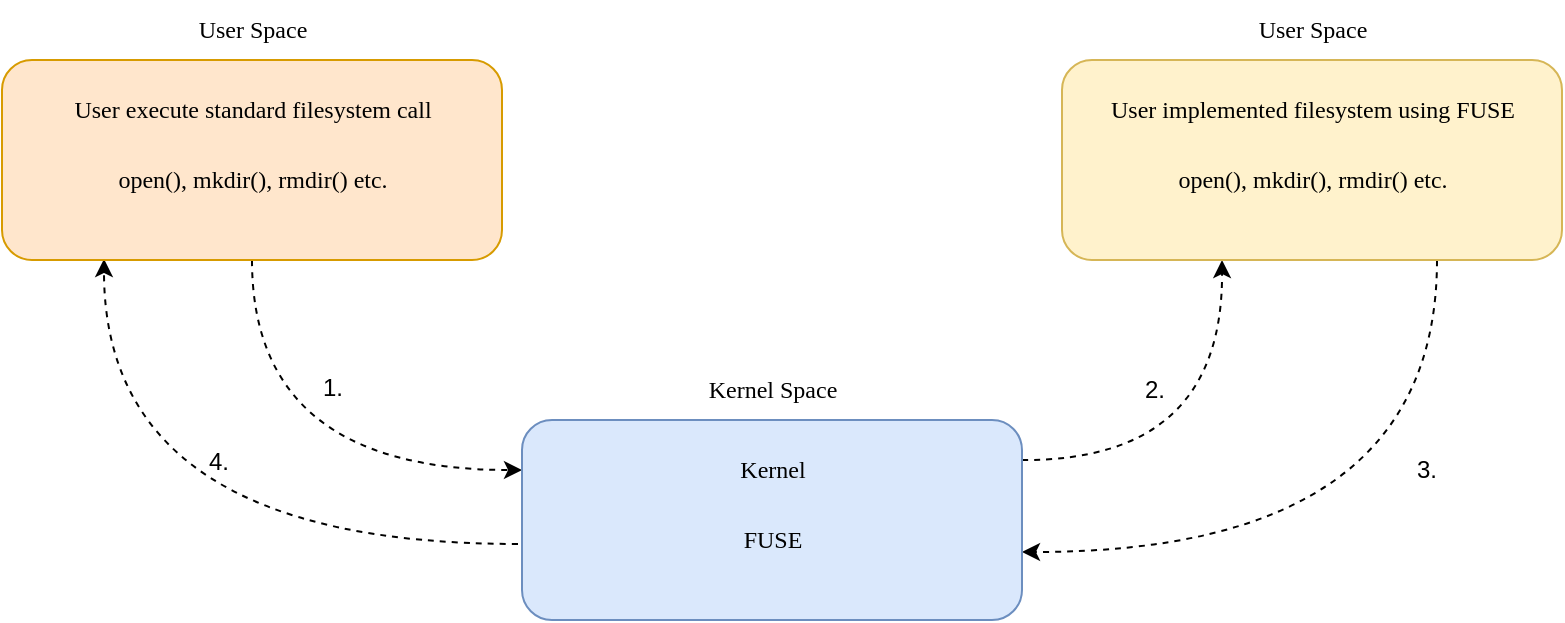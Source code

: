 <mxfile version="21.6.8" type="device" pages="9">
  <diagram name="Page-1" id="51To2bOsExx7T98k4ajT">
    <mxGraphModel dx="970" dy="635" grid="1" gridSize="10" guides="1" tooltips="1" connect="1" arrows="1" fold="1" page="1" pageScale="1" pageWidth="850" pageHeight="1100" math="0" shadow="0">
      <root>
        <mxCell id="0" />
        <mxCell id="1" parent="0" />
        <mxCell id="aECGT-uatzv43lPxxF0G-1" value="&lt;font data-font-src=&quot;https://fonts.googleapis.com/css?family=Comic+Neue&quot; face=&quot;Comic Neue&quot;&gt;User Space&lt;/font&gt;" style="text;html=1;align=center;verticalAlign=middle;resizable=0;points=[];autosize=1;strokeColor=none;fillColor=none;" vertex="1" parent="1">
          <mxGeometry x="165" y="170" width="80" height="30" as="geometry" />
        </mxCell>
        <mxCell id="aECGT-uatzv43lPxxF0G-29" value="&lt;font data-font-src=&quot;https://fonts.googleapis.com/css?family=Comic+Neue&quot; face=&quot;Comic Neue&quot;&gt;User Space&lt;/font&gt;" style="text;html=1;align=center;verticalAlign=middle;resizable=0;points=[];autosize=1;strokeColor=none;fillColor=none;" vertex="1" parent="1">
          <mxGeometry x="695" y="170" width="80" height="30" as="geometry" />
        </mxCell>
        <mxCell id="aECGT-uatzv43lPxxF0G-30" value="" style="endArrow=classic;html=1;rounded=0;exitX=0.5;exitY=1;exitDx=0;exitDy=0;entryX=0;entryY=0.25;entryDx=0;entryDy=0;dashed=1;strokeColor=default;edgeStyle=orthogonalEdgeStyle;curved=1;" edge="1" parent="1" source="2yv6irXbSrKUS0lvQYqH-1" target="aECGT-uatzv43lPxxF0G-19">
          <mxGeometry relative="1" as="geometry">
            <mxPoint x="370" y="330" as="sourcePoint" />
            <mxPoint x="470" y="330" as="targetPoint" />
          </mxGeometry>
        </mxCell>
        <mxCell id="aECGT-uatzv43lPxxF0G-31" value="1." style="edgeLabel;resizable=0;html=1;align=center;verticalAlign=top;fontSize=12;" connectable="0" vertex="1" parent="aECGT-uatzv43lPxxF0G-30">
          <mxGeometry relative="1" as="geometry">
            <mxPoint x="25" y="-55" as="offset" />
          </mxGeometry>
        </mxCell>
        <mxCell id="aECGT-uatzv43lPxxF0G-32" value="" style="endArrow=classic;html=1;rounded=0;exitX=0.5;exitY=1;exitDx=0;exitDy=0;dashed=1;strokeColor=default;edgeStyle=orthogonalEdgeStyle;curved=1;" edge="1" parent="1">
          <mxGeometry relative="1" as="geometry">
            <mxPoint x="590" y="400" as="sourcePoint" />
            <mxPoint x="690" y="300" as="targetPoint" />
          </mxGeometry>
        </mxCell>
        <mxCell id="aECGT-uatzv43lPxxF0G-33" value="2." style="edgeLabel;resizable=0;html=1;align=center;verticalAlign=top;fontSize=12;" connectable="0" vertex="1" parent="aECGT-uatzv43lPxxF0G-32">
          <mxGeometry relative="1" as="geometry">
            <mxPoint x="-35" y="-50" as="offset" />
          </mxGeometry>
        </mxCell>
        <mxCell id="aECGT-uatzv43lPxxF0G-34" value="" style="endArrow=classic;html=1;rounded=0;exitX=0.75;exitY=1;exitDx=0;exitDy=0;entryX=1;entryY=0.66;entryDx=0;entryDy=0;dashed=1;strokeColor=default;edgeStyle=orthogonalEdgeStyle;curved=1;entryPerimeter=0;" edge="1" parent="1" source="aECGT-uatzv43lPxxF0G-26" target="aECGT-uatzv43lPxxF0G-19">
          <mxGeometry relative="1" as="geometry">
            <mxPoint x="724.5" y="340" as="sourcePoint" />
            <mxPoint x="859.5" y="445" as="targetPoint" />
          </mxGeometry>
        </mxCell>
        <mxCell id="aECGT-uatzv43lPxxF0G-35" value="3." style="edgeLabel;resizable=0;html=1;align=center;verticalAlign=top;fontSize=12;" connectable="0" vertex="1" parent="aECGT-uatzv43lPxxF0G-34">
          <mxGeometry relative="1" as="geometry">
            <mxPoint x="25" y="-55" as="offset" />
          </mxGeometry>
        </mxCell>
        <mxCell id="aECGT-uatzv43lPxxF0G-36" value="" style="endArrow=classic;html=1;rounded=0;exitX=-0.008;exitY=0.62;exitDx=0;exitDy=0;entryX=0.204;entryY=0.995;entryDx=0;entryDy=0;dashed=1;strokeColor=default;edgeStyle=orthogonalEdgeStyle;curved=1;entryPerimeter=0;exitPerimeter=0;" edge="1" parent="1" source="aECGT-uatzv43lPxxF0G-19" target="2yv6irXbSrKUS0lvQYqH-1">
          <mxGeometry relative="1" as="geometry">
            <mxPoint x="330" y="440" as="sourcePoint" />
            <mxPoint x="122" y="586" as="targetPoint" />
          </mxGeometry>
        </mxCell>
        <mxCell id="aECGT-uatzv43lPxxF0G-37" value="4." style="edgeLabel;resizable=0;html=1;align=center;verticalAlign=top;fontSize=12;" connectable="0" vertex="1" parent="aECGT-uatzv43lPxxF0G-36">
          <mxGeometry relative="1" as="geometry">
            <mxPoint x="25" y="-55" as="offset" />
          </mxGeometry>
        </mxCell>
        <mxCell id="2yv6irXbSrKUS0lvQYqH-1" value="" style="rounded=1;whiteSpace=wrap;html=1;fillColor=#ffe6cc;strokeColor=#d79b00;" parent="1" vertex="1">
          <mxGeometry x="80" y="200" width="250" height="100" as="geometry" />
        </mxCell>
        <mxCell id="aECGT-uatzv43lPxxF0G-2" value="&lt;font data-font-src=&quot;https://fonts.googleapis.com/css?family=Comic+Neue&quot; face=&quot;Comic Neue&quot;&gt;User execute standard filesystem call&lt;/font&gt;" style="text;html=1;align=center;verticalAlign=middle;resizable=0;points=[];autosize=1;strokeColor=none;fillColor=none;" vertex="1" parent="1">
          <mxGeometry x="100" y="210" width="210" height="30" as="geometry" />
        </mxCell>
        <mxCell id="aECGT-uatzv43lPxxF0G-3" value="&lt;font data-font-src=&quot;https://fonts.googleapis.com/css?family=Comic+Neue&quot; face=&quot;Comic Neue&quot;&gt;open(), mkdir(), rmdir() etc.&lt;/font&gt;" style="text;html=1;align=center;verticalAlign=middle;resizable=0;points=[];autosize=1;strokeColor=none;fillColor=none;" vertex="1" parent="1">
          <mxGeometry x="125" y="245" width="160" height="30" as="geometry" />
        </mxCell>
        <mxCell id="aECGT-uatzv43lPxxF0G-25" value="" style="group" vertex="1" connectable="0" parent="1">
          <mxGeometry x="610" y="200" width="250" height="100" as="geometry" />
        </mxCell>
        <mxCell id="aECGT-uatzv43lPxxF0G-26" value="" style="rounded=1;whiteSpace=wrap;html=1;fillColor=#fff2cc;strokeColor=#d6b656;" vertex="1" parent="aECGT-uatzv43lPxxF0G-25">
          <mxGeometry width="250" height="100" as="geometry" />
        </mxCell>
        <mxCell id="aECGT-uatzv43lPxxF0G-27" value="&lt;font data-font-src=&quot;https://fonts.googleapis.com/css?family=Comic+Neue&quot; face=&quot;Comic Neue&quot;&gt;User implemented filesystem using FUSE&lt;/font&gt;" style="text;html=1;align=center;verticalAlign=middle;resizable=0;points=[];autosize=1;strokeColor=none;fillColor=none;" vertex="1" parent="aECGT-uatzv43lPxxF0G-25">
          <mxGeometry x="10" y="10" width="230" height="30" as="geometry" />
        </mxCell>
        <mxCell id="aECGT-uatzv43lPxxF0G-28" value="&lt;font data-font-src=&quot;https://fonts.googleapis.com/css?family=Comic+Neue&quot; face=&quot;Comic Neue&quot;&gt;open(), mkdir(), rmdir() etc.&lt;/font&gt;" style="text;html=1;align=center;verticalAlign=middle;resizable=0;points=[];autosize=1;strokeColor=none;fillColor=none;" vertex="1" parent="aECGT-uatzv43lPxxF0G-25">
          <mxGeometry x="45" y="45" width="160" height="30" as="geometry" />
        </mxCell>
        <mxCell id="aECGT-uatzv43lPxxF0G-8" value="&lt;font data-font-src=&quot;https://fonts.googleapis.com/css?family=Comic+Neue&quot; face=&quot;Comic Neue&quot;&gt;Kernel Space&lt;/font&gt;" style="text;html=1;align=center;verticalAlign=middle;resizable=0;points=[];autosize=1;strokeColor=none;fillColor=none;" vertex="1" parent="1">
          <mxGeometry x="420" y="350" width="90" height="30" as="geometry" />
        </mxCell>
        <mxCell id="aECGT-uatzv43lPxxF0G-19" value="" style="rounded=1;whiteSpace=wrap;html=1;fillColor=#dae8fc;strokeColor=#6c8ebf;" vertex="1" parent="1">
          <mxGeometry x="340" y="380" width="250" height="100" as="geometry" />
        </mxCell>
        <mxCell id="aECGT-uatzv43lPxxF0G-20" value="&lt;font data-font-src=&quot;https://fonts.googleapis.com/css?family=Comic+Neue&quot; face=&quot;Comic Neue&quot;&gt;Kernel&lt;/font&gt;" style="text;html=1;align=center;verticalAlign=middle;resizable=0;points=[];autosize=1;strokeColor=none;fillColor=none;" vertex="1" parent="1">
          <mxGeometry x="435" y="390" width="60" height="30" as="geometry" />
        </mxCell>
        <mxCell id="aECGT-uatzv43lPxxF0G-21" value="&lt;font data-font-src=&quot;https://fonts.googleapis.com/css?family=Comic+Neue&quot; face=&quot;Comic Neue&quot;&gt;FUSE&lt;/font&gt;" style="text;html=1;align=center;verticalAlign=middle;resizable=0;points=[];autosize=1;strokeColor=none;fillColor=none;" vertex="1" parent="1">
          <mxGeometry x="440" y="425" width="50" height="30" as="geometry" />
        </mxCell>
      </root>
    </mxGraphModel>
  </diagram>
  <diagram id="ZytRxckZRtNHFE42AuOc" name="Page-2">
    <mxGraphModel dx="970" dy="635" grid="1" gridSize="10" guides="1" tooltips="1" connect="1" arrows="1" fold="1" page="1" pageScale="1" pageWidth="850" pageHeight="1100" math="0" shadow="0">
      <root>
        <mxCell id="0" />
        <mxCell id="1" parent="0" />
        <mxCell id="3uertewD0bEe09OjvYK9-1" value="&lt;font data-font-src=&quot;https://fonts.googleapis.com/css?family=Comic+Neue&quot; face=&quot;Comic Neue&quot;&gt;User Space: local_folder/&lt;/font&gt;" style="text;html=1;align=center;verticalAlign=middle;resizable=0;points=[];autosize=1;strokeColor=none;fillColor=none;" vertex="1" parent="1">
          <mxGeometry x="130" y="170" width="150" height="30" as="geometry" />
        </mxCell>
        <mxCell id="3uertewD0bEe09OjvYK9-5" value="" style="endArrow=classic;html=1;rounded=0;exitX=0.5;exitY=1;exitDx=0;exitDy=0;dashed=1;strokeColor=default;edgeStyle=orthogonalEdgeStyle;curved=1;" edge="1" parent="1">
          <mxGeometry relative="1" as="geometry">
            <mxPoint x="590" y="400" as="sourcePoint" />
            <mxPoint x="690" y="300" as="targetPoint" />
          </mxGeometry>
        </mxCell>
        <mxCell id="3uertewD0bEe09OjvYK9-6" value="5." style="edgeLabel;resizable=0;html=1;align=center;verticalAlign=top;fontSize=12;" connectable="0" vertex="1" parent="3uertewD0bEe09OjvYK9-5">
          <mxGeometry relative="1" as="geometry">
            <mxPoint x="-35" y="-50" as="offset" />
          </mxGeometry>
        </mxCell>
        <mxCell id="3uertewD0bEe09OjvYK9-7" value="" style="endArrow=classic;html=1;rounded=0;exitX=0.75;exitY=1;exitDx=0;exitDy=0;entryX=1;entryY=0.66;entryDx=0;entryDy=0;dashed=1;strokeColor=default;edgeStyle=orthogonalEdgeStyle;curved=1;entryPerimeter=0;" edge="1" parent="1" source="3uertewD0bEe09OjvYK9-15" target="3uertewD0bEe09OjvYK9-19">
          <mxGeometry relative="1" as="geometry">
            <mxPoint x="724.5" y="340" as="sourcePoint" />
            <mxPoint x="859.5" y="445" as="targetPoint" />
          </mxGeometry>
        </mxCell>
        <mxCell id="3uertewD0bEe09OjvYK9-8" value="1." style="edgeLabel;resizable=0;html=1;align=center;verticalAlign=top;fontSize=12;" connectable="0" vertex="1" parent="3uertewD0bEe09OjvYK9-7">
          <mxGeometry relative="1" as="geometry">
            <mxPoint x="25" y="-55" as="offset" />
          </mxGeometry>
        </mxCell>
        <mxCell id="3uertewD0bEe09OjvYK9-11" value="" style="rounded=1;whiteSpace=wrap;html=1;fillColor=#f8cecc;strokeColor=#b85450;" vertex="1" parent="1">
          <mxGeometry x="80" y="200" width="250" height="100" as="geometry" />
        </mxCell>
        <mxCell id="3uertewD0bEe09OjvYK9-12" value="&lt;font data-font-src=&quot;https://fonts.googleapis.com/css?family=Comic+Neue&quot; face=&quot;Comic Neue&quot;&gt;User execute standard filesystem call&lt;/font&gt;" style="text;html=1;align=center;verticalAlign=middle;resizable=0;points=[];autosize=1;strokeColor=none;fillColor=none;" vertex="1" parent="1">
          <mxGeometry x="100" y="210" width="210" height="30" as="geometry" />
        </mxCell>
        <mxCell id="3uertewD0bEe09OjvYK9-13" value="&lt;font data-font-src=&quot;https://fonts.googleapis.com/css?family=Comic+Neue&quot; face=&quot;Comic Neue&quot;&gt;open(), mkdir(), rmdir() etc.&lt;/font&gt;" style="text;html=1;align=center;verticalAlign=middle;resizable=0;points=[];autosize=1;strokeColor=none;fillColor=none;" vertex="1" parent="1">
          <mxGeometry x="125" y="245" width="160" height="30" as="geometry" />
        </mxCell>
        <mxCell id="3uertewD0bEe09OjvYK9-18" value="&lt;font data-font-src=&quot;https://fonts.googleapis.com/css?family=Comic+Neue&quot; face=&quot;Comic Neue&quot;&gt;Kernel Space&lt;/font&gt;" style="text;html=1;align=center;verticalAlign=middle;resizable=0;points=[];autosize=1;strokeColor=none;fillColor=none;" vertex="1" parent="1">
          <mxGeometry x="420" y="350" width="90" height="30" as="geometry" />
        </mxCell>
        <mxCell id="3uertewD0bEe09OjvYK9-19" value="" style="rounded=1;whiteSpace=wrap;html=1;fillColor=#dae8fc;strokeColor=#6c8ebf;" vertex="1" parent="1">
          <mxGeometry x="340" y="380" width="250" height="100" as="geometry" />
        </mxCell>
        <mxCell id="3uertewD0bEe09OjvYK9-20" value="&lt;font data-font-src=&quot;https://fonts.googleapis.com/css?family=Comic+Neue&quot; face=&quot;Comic Neue&quot;&gt;Kernel&lt;/font&gt;" style="text;html=1;align=center;verticalAlign=middle;resizable=0;points=[];autosize=1;strokeColor=none;fillColor=none;" vertex="1" parent="1">
          <mxGeometry x="435" y="390" width="60" height="30" as="geometry" />
        </mxCell>
        <mxCell id="3uertewD0bEe09OjvYK9-21" value="&lt;font data-font-src=&quot;https://fonts.googleapis.com/css?family=Comic+Neue&quot; face=&quot;Comic Neue&quot;&gt;FUSE&lt;/font&gt;" style="text;html=1;align=center;verticalAlign=middle;resizable=0;points=[];autosize=1;strokeColor=none;fillColor=none;" vertex="1" parent="1">
          <mxGeometry x="440" y="425" width="50" height="30" as="geometry" />
        </mxCell>
        <mxCell id="3uertewD0bEe09OjvYK9-25" value="" style="group" vertex="1" connectable="0" parent="1">
          <mxGeometry x="730" y="530" width="220" height="140" as="geometry" />
        </mxCell>
        <mxCell id="3uertewD0bEe09OjvYK9-22" value="" style="ellipse;shape=cloud;whiteSpace=wrap;html=1;" vertex="1" parent="3uertewD0bEe09OjvYK9-25">
          <mxGeometry width="220" height="120" as="geometry" />
        </mxCell>
        <mxCell id="3uertewD0bEe09OjvYK9-23" value="" style="shape=image;verticalLabelPosition=bottom;labelBackgroundColor=default;verticalAlign=top;aspect=fixed;imageAspect=0;image=https://1000logos.net/wp-content/uploads/2020/05/Logo-Google-Cloud.png;clipPath=inset(34.04% 0.67% 35.64% 1.33%);" vertex="1" parent="3uertewD0bEe09OjvYK9-25">
          <mxGeometry x="65.79" y="120" width="103.16" height="20" as="geometry" />
        </mxCell>
        <mxCell id="3uertewD0bEe09OjvYK9-24" value="&lt;font data-font-src=&quot;https://fonts.googleapis.com/css?family=Comic+Neue&quot; face=&quot;Comic Neue&quot;&gt;eccfsbucket/&lt;/font&gt;" style="text;html=1;align=center;verticalAlign=middle;resizable=0;points=[];autosize=1;strokeColor=none;fillColor=none;" vertex="1" parent="3uertewD0bEe09OjvYK9-25">
          <mxGeometry x="72.37" y="45" width="90" height="30" as="geometry" />
        </mxCell>
        <mxCell id="m0JeUS7O144OWb3maoBQ-3" value="" style="group" vertex="1" connectable="0" parent="1">
          <mxGeometry x="610" y="170" width="250" height="130" as="geometry" />
        </mxCell>
        <mxCell id="3uertewD0bEe09OjvYK9-2" value="&lt;font data-font-src=&quot;https://fonts.googleapis.com/css?family=Comic+Neue&quot; face=&quot;Comic Neue&quot;&gt;User Space: mount_folder/&lt;br&gt;&lt;/font&gt;" style="text;html=1;align=center;verticalAlign=middle;resizable=0;points=[];autosize=1;strokeColor=none;fillColor=none;" vertex="1" parent="m0JeUS7O144OWb3maoBQ-3">
          <mxGeometry x="45" width="160" height="30" as="geometry" />
        </mxCell>
        <mxCell id="m0JeUS7O144OWb3maoBQ-2" value="" style="group" vertex="1" connectable="0" parent="m0JeUS7O144OWb3maoBQ-3">
          <mxGeometry y="30" width="250" height="100" as="geometry" />
        </mxCell>
        <mxCell id="3uertewD0bEe09OjvYK9-15" value="" style="rounded=1;whiteSpace=wrap;html=1;fillColor=#e1d5e7;strokeColor=#9673a6;" vertex="1" parent="m0JeUS7O144OWb3maoBQ-2">
          <mxGeometry width="250" height="100" as="geometry" />
        </mxCell>
        <mxCell id="3uertewD0bEe09OjvYK9-16" value="&lt;font data-font-src=&quot;https://fonts.googleapis.com/css?family=Comic+Neue&quot; face=&quot;Comic Neue&quot;&gt;User implemented filesystem using FUSE&lt;/font&gt;" style="text;html=1;align=center;verticalAlign=middle;resizable=0;points=[];autosize=1;strokeColor=none;fillColor=none;" vertex="1" parent="m0JeUS7O144OWb3maoBQ-2">
          <mxGeometry x="10" y="10" width="230" height="30" as="geometry" />
        </mxCell>
        <mxCell id="3uertewD0bEe09OjvYK9-17" value="&lt;font data-font-src=&quot;https://fonts.googleapis.com/css?family=Comic+Neue&quot; face=&quot;Comic Neue&quot;&gt;open(), mkdir(), rmdir() etc.&lt;/font&gt;" style="text;html=1;align=center;verticalAlign=middle;resizable=0;points=[];autosize=1;strokeColor=none;fillColor=none;" vertex="1" parent="m0JeUS7O144OWb3maoBQ-2">
          <mxGeometry x="45" y="45" width="160" height="30" as="geometry" />
        </mxCell>
        <mxCell id="m0JeUS7O144OWb3maoBQ-10" value="" style="group" vertex="1" connectable="0" parent="1">
          <mxGeometry x="340" y="550" width="250" height="100" as="geometry" />
        </mxCell>
        <mxCell id="m0JeUS7O144OWb3maoBQ-5" value="" style="rounded=1;whiteSpace=wrap;html=1;fillColor=#F9E1F7;strokeColor=#9673a6;" vertex="1" parent="m0JeUS7O144OWb3maoBQ-10">
          <mxGeometry width="250" height="100" as="geometry" />
        </mxCell>
        <mxCell id="m0JeUS7O144OWb3maoBQ-6" value="&lt;font data-font-src=&quot;https://fonts.googleapis.com/css?family=Comic+Neue&quot; face=&quot;Comic Neue&quot;&gt;User implemented filesystem: &lt;br&gt;class GCSFuse&lt;/font&gt;" style="text;html=1;align=center;verticalAlign=middle;resizable=0;points=[];autosize=1;strokeColor=none;fillColor=none;" vertex="1" parent="m0JeUS7O144OWb3maoBQ-10">
          <mxGeometry x="40" y="5" width="170" height="40" as="geometry" />
        </mxCell>
        <mxCell id="m0JeUS7O144OWb3maoBQ-7" value="&lt;font data-font-src=&quot;https://fonts.googleapis.com/css?family=Comic+Neue&quot; face=&quot;Comic Neue&quot;&gt;open(), mkdir(), rmdir() etc.&lt;/font&gt;" style="text;html=1;align=center;verticalAlign=middle;resizable=0;points=[];autosize=1;strokeColor=none;fillColor=none;" vertex="1" parent="m0JeUS7O144OWb3maoBQ-10">
          <mxGeometry x="45" y="45" width="160" height="30" as="geometry" />
        </mxCell>
        <mxCell id="m0JeUS7O144OWb3maoBQ-14" value="" style="group" vertex="1" connectable="0" parent="1">
          <mxGeometry x="540" y="500" as="geometry" />
        </mxCell>
        <mxCell id="m0JeUS7O144OWb3maoBQ-11" value="" style="endArrow=classic;html=1;rounded=0;exitX=0.75;exitY=1;exitDx=0;exitDy=0;entryX=0.75;entryY=0;entryDx=0;entryDy=0;dashed=1;" edge="1" parent="m0JeUS7O144OWb3maoBQ-14" source="3uertewD0bEe09OjvYK9-19" target="m0JeUS7O144OWb3maoBQ-5">
          <mxGeometry width="50" height="50" relative="1" as="geometry">
            <mxPoint x="-30" y="150" as="sourcePoint" />
            <mxPoint x="20" y="100" as="targetPoint" />
          </mxGeometry>
        </mxCell>
        <mxCell id="m0JeUS7O144OWb3maoBQ-13" value="2." style="edgeLabel;resizable=0;html=1;align=center;verticalAlign=top;fontSize=12;" connectable="0" vertex="1" parent="m0JeUS7O144OWb3maoBQ-14">
          <mxGeometry as="geometry" />
        </mxCell>
        <mxCell id="m0JeUS7O144OWb3maoBQ-19" value="" style="group" vertex="1" connectable="0" parent="1">
          <mxGeometry x="435" y="500" as="geometry" />
        </mxCell>
        <mxCell id="m0JeUS7O144OWb3maoBQ-12" value="" style="endArrow=none;html=1;rounded=0;exitX=0.34;exitY=0.99;exitDx=0;exitDy=0;entryX=0.336;entryY=0;entryDx=0;entryDy=0;exitPerimeter=0;entryPerimeter=0;dashed=1;endFill=0;startArrow=classic;startFill=1;" edge="1" parent="m0JeUS7O144OWb3maoBQ-19" source="3uertewD0bEe09OjvYK9-19" target="m0JeUS7O144OWb3maoBQ-5">
          <mxGeometry width="50" height="50" relative="1" as="geometry">
            <mxPoint x="-10" y="-20" as="sourcePoint" />
            <mxPoint x="-10" y="70" as="targetPoint" />
          </mxGeometry>
        </mxCell>
        <mxCell id="m0JeUS7O144OWb3maoBQ-18" value="4." style="edgeLabel;resizable=0;html=1;align=center;verticalAlign=top;fontSize=12;" connectable="0" vertex="1" parent="m0JeUS7O144OWb3maoBQ-19">
          <mxGeometry as="geometry" />
        </mxCell>
        <mxCell id="m0JeUS7O144OWb3maoBQ-23" value="" style="group" vertex="1" connectable="0" parent="1">
          <mxGeometry x="600" y="570" width="140" height="29.5" as="geometry" />
        </mxCell>
        <mxCell id="m0JeUS7O144OWb3maoBQ-21" value="" style="shape=flexArrow;endArrow=classic;startArrow=classic;html=1;rounded=0;" edge="1" parent="m0JeUS7O144OWb3maoBQ-23">
          <mxGeometry width="100" height="100" relative="1" as="geometry">
            <mxPoint y="29.5" as="sourcePoint" />
            <mxPoint x="140" y="29.5" as="targetPoint" />
          </mxGeometry>
        </mxCell>
        <mxCell id="m0JeUS7O144OWb3maoBQ-22" value="3." style="edgeLabel;resizable=0;html=1;align=center;verticalAlign=top;fontSize=12;" connectable="0" vertex="1" parent="m0JeUS7O144OWb3maoBQ-23">
          <mxGeometry x="70" as="geometry" />
        </mxCell>
      </root>
    </mxGraphModel>
  </diagram>
  <diagram id="6v6qKnwTnNhHTmWcTk2U" name="CREATE">
    <mxGraphModel dx="1492" dy="977" grid="1" gridSize="10" guides="1" tooltips="1" connect="1" arrows="1" fold="1" page="1" pageScale="1" pageWidth="850" pageHeight="1100" math="0" shadow="0">
      <root>
        <mxCell id="0" />
        <mxCell id="1" parent="0" />
        <mxCell id="0ZeD68rjonDCV3fHTLp3-10" style="edgeStyle=orthogonalEdgeStyle;rounded=0;orthogonalLoop=1;jettySize=auto;html=1;entryX=0.5;entryY=0;entryDx=0;entryDy=0;dashed=1;exitX=0.5;exitY=0;exitDx=0;exitDy=0;curved=1;fontFamily=Comic Neue;fontSource=https%3A%2F%2Ffonts.googleapis.com%2Fcss%3Ffamily%3DComic%2BNeue;" edge="1" parent="1" source="0ZeD68rjonDCV3fHTLp3-1" target="0ZeD68rjonDCV3fHTLp3-2">
          <mxGeometry relative="1" as="geometry">
            <Array as="points">
              <mxPoint x="170" y="240" />
              <mxPoint x="350" y="240" />
            </Array>
          </mxGeometry>
        </mxCell>
        <mxCell id="0ZeD68rjonDCV3fHTLp3-1" value="&lt;font style=&quot;font-size: 21px;&quot;&gt;getattr()&lt;/font&gt;" style="ellipse;whiteSpace=wrap;html=1;fontFamily=Comic Neue;fontSource=https%3A%2F%2Ffonts.googleapis.com%2Fcss%3Ffamily%3DComic%2BNeue;fillColor=#dae8fc;strokeColor=#6c8ebf;" vertex="1" parent="1">
          <mxGeometry x="110" y="280" width="120" height="80" as="geometry" />
        </mxCell>
        <mxCell id="0ZeD68rjonDCV3fHTLp3-2" value="&lt;font style=&quot;font-size: 21px;&quot;&gt;readdir()&lt;/font&gt;" style="ellipse;whiteSpace=wrap;html=1;fontFamily=Comic Neue;fontSource=https%3A%2F%2Ffonts.googleapis.com%2Fcss%3Ffamily%3DComic%2BNeue;fillColor=#d5e8d4;strokeColor=#82b366;" vertex="1" parent="1">
          <mxGeometry x="290" y="280" width="120" height="80" as="geometry" />
        </mxCell>
        <mxCell id="0ZeD68rjonDCV3fHTLp3-17" style="edgeStyle=orthogonalEdgeStyle;rounded=0;orthogonalLoop=1;jettySize=auto;html=1;entryX=0.5;entryY=0;entryDx=0;entryDy=0;curved=1;dashed=1;fontFamily=Comic Neue;fontSource=https%3A%2F%2Ffonts.googleapis.com%2Fcss%3Ffamily%3DComic%2BNeue;" edge="1" parent="1" source="0ZeD68rjonDCV3fHTLp3-3" target="0ZeD68rjonDCV3fHTLp3-4">
          <mxGeometry relative="1" as="geometry">
            <Array as="points">
              <mxPoint x="530" y="230" />
              <mxPoint x="850" y="230" />
            </Array>
          </mxGeometry>
        </mxCell>
        <mxCell id="0ZeD68rjonDCV3fHTLp3-3" value="&lt;font style=&quot;font-size: 21px;&quot;&gt;create()&lt;/font&gt;" style="ellipse;whiteSpace=wrap;html=1;fontFamily=Comic Neue;fontSource=https%3A%2F%2Ffonts.googleapis.com%2Fcss%3Ffamily%3DComic%2BNeue;fillColor=#fff2cc;strokeColor=#d6b656;" vertex="1" parent="1">
          <mxGeometry x="460" y="280" width="120" height="80" as="geometry" />
        </mxCell>
        <mxCell id="0ZeD68rjonDCV3fHTLp3-19" style="edgeStyle=orthogonalEdgeStyle;rounded=0;orthogonalLoop=1;jettySize=auto;html=1;entryX=0.5;entryY=1;entryDx=0;entryDy=0;curved=1;dashed=1;fontFamily=Comic Neue;fontSource=https%3A%2F%2Ffonts.googleapis.com%2Fcss%3Ffamily%3DComic%2BNeue;" edge="1" parent="1" source="0ZeD68rjonDCV3fHTLp3-4" target="0ZeD68rjonDCV3fHTLp3-5">
          <mxGeometry relative="1" as="geometry">
            <Array as="points">
              <mxPoint x="850" y="400" />
              <mxPoint x="690" y="400" />
            </Array>
          </mxGeometry>
        </mxCell>
        <mxCell id="0ZeD68rjonDCV3fHTLp3-23" style="edgeStyle=orthogonalEdgeStyle;rounded=0;orthogonalLoop=1;jettySize=auto;html=1;entryX=0.5;entryY=0;entryDx=0;entryDy=0;curved=1;dashed=1;" edge="1" parent="1" source="0ZeD68rjonDCV3fHTLp3-4" target="0ZeD68rjonDCV3fHTLp3-6">
          <mxGeometry relative="1" as="geometry">
            <Array as="points">
              <mxPoint x="870" y="250" />
              <mxPoint x="1010" y="250" />
            </Array>
          </mxGeometry>
        </mxCell>
        <mxCell id="0ZeD68rjonDCV3fHTLp3-4" value="&lt;font style=&quot;font-size: 21px;&quot;&gt;flush()&lt;/font&gt;" style="ellipse;whiteSpace=wrap;html=1;fontFamily=Comic Neue;fontSource=https%3A%2F%2Ffonts.googleapis.com%2Fcss%3Ffamily%3DComic%2BNeue;fillColor=#f6d0fb;strokeColor=#6c8ebf;" vertex="1" parent="1">
          <mxGeometry x="790" y="280" width="120" height="80" as="geometry" />
        </mxCell>
        <mxCell id="0ZeD68rjonDCV3fHTLp3-21" style="edgeStyle=orthogonalEdgeStyle;rounded=0;orthogonalLoop=1;jettySize=auto;html=1;entryX=0.729;entryY=0.95;entryDx=0;entryDy=0;entryPerimeter=0;curved=1;dashed=1;fontFamily=Comic Neue;fontSource=https%3A%2F%2Ffonts.googleapis.com%2Fcss%3Ffamily%3DComic%2BNeue;" edge="1" parent="1" source="0ZeD68rjonDCV3fHTLp3-5" target="0ZeD68rjonDCV3fHTLp3-4">
          <mxGeometry relative="1" as="geometry">
            <Array as="points">
              <mxPoint x="640" y="490" />
              <mxPoint x="878" y="490" />
            </Array>
          </mxGeometry>
        </mxCell>
        <mxCell id="0ZeD68rjonDCV3fHTLp3-5" value="&lt;font style=&quot;font-size: 21px;&quot;&gt;utimens()&lt;/font&gt;" style="ellipse;whiteSpace=wrap;html=1;fontFamily=Comic Neue;fontSource=https%3A%2F%2Ffonts.googleapis.com%2Fcss%3Ffamily%3DComic%2BNeue;fillColor=#f8cecc;strokeColor=#b85450;" vertex="1" parent="1">
          <mxGeometry x="630" y="280" width="120" height="80" as="geometry" />
        </mxCell>
        <mxCell id="0ZeD68rjonDCV3fHTLp3-6" value="&lt;font style=&quot;font-size: 21px;&quot;&gt;release()&lt;/font&gt;" style="ellipse;whiteSpace=wrap;html=1;fontFamily=Comic Neue;fontSource=https%3A%2F%2Ffonts.googleapis.com%2Fcss%3Ffamily%3DComic%2BNeue;fillColor=#9999FF;strokeColor=#6c8ebf;" vertex="1" parent="1">
          <mxGeometry x="950" y="280" width="120" height="80" as="geometry" />
        </mxCell>
        <mxCell id="0ZeD68rjonDCV3fHTLp3-7" value="" style="endArrow=classic;html=1;rounded=0;fontFamily=Comic Neue;fontSource=https%3A%2F%2Ffonts.googleapis.com%2Fcss%3Ffamily%3DComic%2BNeue;" edge="1" parent="1">
          <mxGeometry width="50" height="50" relative="1" as="geometry">
            <mxPoint x="38" y="320" as="sourcePoint" />
            <mxPoint x="108" y="320" as="targetPoint" />
          </mxGeometry>
        </mxCell>
        <mxCell id="0ZeD68rjonDCV3fHTLp3-9" value="&lt;span style=&quot;color: rgb(0, 0, 0); font-size: 21px; font-style: normal; font-variant-ligatures: normal; font-variant-caps: normal; font-weight: 400; letter-spacing: normal; orphans: 2; text-align: center; text-indent: 0px; text-transform: none; widows: 2; word-spacing: 0px; -webkit-text-stroke-width: 0px; background-color: rgb(251, 251, 251); text-decoration-thickness: initial; text-decoration-style: initial; text-decoration-color: initial; float: none; display: inline !important;&quot;&gt;START&lt;/span&gt;" style="text;whiteSpace=wrap;html=1;fontFamily=Comic Neue;fontSource=https%3A%2F%2Ffonts.googleapis.com%2Fcss%3Ffamily%3DComic%2BNeue;" vertex="1" parent="1">
          <mxGeometry x="40" y="280" width="60" height="40" as="geometry" />
        </mxCell>
        <mxCell id="0ZeD68rjonDCV3fHTLp3-11" value="1." style="text;html=1;align=center;verticalAlign=middle;resizable=0;points=[];autosize=1;strokeColor=none;fillColor=none;fontFamily=Comic Neue;fontSource=https%3A%2F%2Ffonts.googleapis.com%2Fcss%3Ffamily%3DComic%2BNeue;fontSize=16;" vertex="1" parent="1">
          <mxGeometry x="250" y="210" width="30" height="30" as="geometry" />
        </mxCell>
        <mxCell id="0ZeD68rjonDCV3fHTLp3-13" style="edgeStyle=orthogonalEdgeStyle;rounded=0;orthogonalLoop=1;jettySize=auto;html=1;entryX=0.446;entryY=-0.025;entryDx=0;entryDy=0;dashed=1;curved=1;entryPerimeter=0;exitX=0.663;exitY=-0.012;exitDx=0;exitDy=0;exitPerimeter=0;fontFamily=Comic Neue;fontSource=https%3A%2F%2Ffonts.googleapis.com%2Fcss%3Ffamily%3DComic%2BNeue;" edge="1" parent="1" source="0ZeD68rjonDCV3fHTLp3-2" target="0ZeD68rjonDCV3fHTLp3-3">
          <mxGeometry relative="1" as="geometry">
            <mxPoint x="430" y="400" as="sourcePoint" />
            <mxPoint x="550" y="280" as="targetPoint" />
            <Array as="points">
              <mxPoint x="370" y="240" />
              <mxPoint x="514" y="240" />
            </Array>
          </mxGeometry>
        </mxCell>
        <mxCell id="0ZeD68rjonDCV3fHTLp3-14" value="2." style="text;html=1;align=center;verticalAlign=middle;resizable=0;points=[];autosize=1;strokeColor=none;fillColor=none;fontFamily=Comic Neue;fontSource=https%3A%2F%2Ffonts.googleapis.com%2Fcss%3Ffamily%3DComic%2BNeue;fontSize=16;" vertex="1" parent="1">
          <mxGeometry x="425" y="210" width="30" height="30" as="geometry" />
        </mxCell>
        <mxCell id="0ZeD68rjonDCV3fHTLp3-16" value="3." style="text;html=1;align=center;verticalAlign=middle;resizable=0;points=[];autosize=1;strokeColor=none;fillColor=none;fontFamily=Comic Neue;fontSource=https%3A%2F%2Ffonts.googleapis.com%2Fcss%3Ffamily%3DComic%2BNeue;fontSize=16;" vertex="1" parent="1">
          <mxGeometry x="675" y="200" width="30" height="30" as="geometry" />
        </mxCell>
        <mxCell id="0ZeD68rjonDCV3fHTLp3-20" value="4." style="text;html=1;align=center;verticalAlign=middle;resizable=0;points=[];autosize=1;strokeColor=none;fillColor=none;fontFamily=Comic Neue;fontSource=https%3A%2F%2Ffonts.googleapis.com%2Fcss%3Ffamily%3DComic%2BNeue;fontSize=16;" vertex="1" parent="1">
          <mxGeometry x="760" y="400" width="30" height="30" as="geometry" />
        </mxCell>
        <mxCell id="0ZeD68rjonDCV3fHTLp3-22" value="5." style="text;html=1;align=center;verticalAlign=middle;resizable=0;points=[];autosize=1;strokeColor=none;fillColor=none;fontFamily=Comic Neue;fontSource=https%3A%2F%2Ffonts.googleapis.com%2Fcss%3Ffamily%3DComic%2BNeue;fontSize=16;" vertex="1" parent="1">
          <mxGeometry x="740" y="490" width="30" height="30" as="geometry" />
        </mxCell>
        <mxCell id="0ZeD68rjonDCV3fHTLp3-24" value="6." style="text;html=1;align=center;verticalAlign=middle;resizable=0;points=[];autosize=1;strokeColor=none;fillColor=none;fontFamily=Comic Neue;fontSource=https%3A%2F%2Ffonts.googleapis.com%2Fcss%3Ffamily%3DComic%2BNeue;fontSize=16;" vertex="1" parent="1">
          <mxGeometry x="930" y="220" width="30" height="30" as="geometry" />
        </mxCell>
        <mxCell id="0ZeD68rjonDCV3fHTLp3-25" value="CREATE FS CALL EXECUTION" style="text;html=1;align=center;verticalAlign=middle;resizable=0;points=[];autosize=1;strokeColor=none;fillColor=none;fontFamily=Comic Neue;fontSource=https%3A%2F%2Ffonts.googleapis.com%2Fcss%3Ffamily%3DComic%2BNeue;fontStyle=1;fontSize=22;" vertex="1" parent="1">
          <mxGeometry x="410" y="135" width="310" height="40" as="geometry" />
        </mxCell>
      </root>
    </mxGraphModel>
  </diagram>
  <diagram id="H3KccNX9u-WYXi7pzO6J" name="OPEN">
    <mxGraphModel dx="1141" dy="747" grid="1" gridSize="10" guides="1" tooltips="1" connect="1" arrows="1" fold="1" page="1" pageScale="1" pageWidth="850" pageHeight="1100" math="0" shadow="0">
      <root>
        <mxCell id="0" />
        <mxCell id="1" parent="0" />
        <mxCell id="wS30ypAyck3P8Utk7iCQ-1" style="edgeStyle=orthogonalEdgeStyle;rounded=0;orthogonalLoop=1;jettySize=auto;html=1;entryX=0.5;entryY=0;entryDx=0;entryDy=0;dashed=1;exitX=0.5;exitY=0;exitDx=0;exitDy=0;curved=1;fontFamily=Comic Neue;fontSource=https%3A%2F%2Ffonts.googleapis.com%2Fcss%3Ffamily%3DComic%2BNeue;" edge="1" parent="1" source="wS30ypAyck3P8Utk7iCQ-2" target="wS30ypAyck3P8Utk7iCQ-3">
          <mxGeometry relative="1" as="geometry">
            <Array as="points">
              <mxPoint x="170" y="240" />
              <mxPoint x="350" y="240" />
            </Array>
          </mxGeometry>
        </mxCell>
        <mxCell id="wS30ypAyck3P8Utk7iCQ-2" value="&lt;font style=&quot;font-size: 21px;&quot;&gt;getattr()&lt;/font&gt;" style="ellipse;whiteSpace=wrap;html=1;fontFamily=Comic Neue;fontSource=https%3A%2F%2Ffonts.googleapis.com%2Fcss%3Ffamily%3DComic%2BNeue;fillColor=#dae8fc;strokeColor=#6c8ebf;" vertex="1" parent="1">
          <mxGeometry x="110" y="280" width="120" height="80" as="geometry" />
        </mxCell>
        <mxCell id="wS30ypAyck3P8Utk7iCQ-3" value="&lt;font style=&quot;font-size: 21px;&quot;&gt;readdir()&lt;/font&gt;" style="ellipse;whiteSpace=wrap;html=1;fontFamily=Comic Neue;fontSource=https%3A%2F%2Ffonts.googleapis.com%2Fcss%3Ffamily%3DComic%2BNeue;fillColor=#d5e8d4;strokeColor=#82b366;" vertex="1" parent="1">
          <mxGeometry x="290" y="280" width="120" height="80" as="geometry" />
        </mxCell>
        <mxCell id="wS30ypAyck3P8Utk7iCQ-4" style="edgeStyle=orthogonalEdgeStyle;rounded=0;orthogonalLoop=1;jettySize=auto;html=1;entryX=0.5;entryY=0;entryDx=0;entryDy=0;curved=1;dashed=1;fontFamily=Comic Neue;fontSource=https%3A%2F%2Ffonts.googleapis.com%2Fcss%3Ffamily%3DComic%2BNeue;" edge="1" parent="1" source="wS30ypAyck3P8Utk7iCQ-5" target="wS30ypAyck3P8Utk7iCQ-8">
          <mxGeometry relative="1" as="geometry">
            <Array as="points">
              <mxPoint x="530" y="230" />
              <mxPoint x="710" y="230" />
            </Array>
          </mxGeometry>
        </mxCell>
        <mxCell id="wS30ypAyck3P8Utk7iCQ-5" value="&lt;font style=&quot;font-size: 21px;&quot;&gt;open()&lt;/font&gt;" style="ellipse;whiteSpace=wrap;html=1;fontFamily=Comic Neue;fontSource=https%3A%2F%2Ffonts.googleapis.com%2Fcss%3Ffamily%3DComic%2BNeue;fillColor=#66FFFF;strokeColor=#d6b656;" vertex="1" parent="1">
          <mxGeometry x="460" y="280" width="120" height="80" as="geometry" />
        </mxCell>
        <mxCell id="wS30ypAyck3P8Utk7iCQ-8" value="&lt;font style=&quot;font-size: 21px;&quot;&gt;flush()&lt;/font&gt;" style="ellipse;whiteSpace=wrap;html=1;fontFamily=Comic Neue;fontSource=https%3A%2F%2Ffonts.googleapis.com%2Fcss%3Ffamily%3DComic%2BNeue;fillColor=#f6d0fb;strokeColor=#6c8ebf;" vertex="1" parent="1">
          <mxGeometry x="650" y="280" width="120" height="80" as="geometry" />
        </mxCell>
        <mxCell id="wS30ypAyck3P8Utk7iCQ-12" value="" style="endArrow=classic;html=1;rounded=0;fontFamily=Comic Neue;fontSource=https%3A%2F%2Ffonts.googleapis.com%2Fcss%3Ffamily%3DComic%2BNeue;" edge="1" parent="1">
          <mxGeometry width="50" height="50" relative="1" as="geometry">
            <mxPoint x="38" y="320" as="sourcePoint" />
            <mxPoint x="108" y="320" as="targetPoint" />
          </mxGeometry>
        </mxCell>
        <mxCell id="wS30ypAyck3P8Utk7iCQ-13" value="&lt;span style=&quot;color: rgb(0, 0, 0); font-size: 21px; font-style: normal; font-variant-ligatures: normal; font-variant-caps: normal; font-weight: 400; letter-spacing: normal; orphans: 2; text-align: center; text-indent: 0px; text-transform: none; widows: 2; word-spacing: 0px; -webkit-text-stroke-width: 0px; background-color: rgb(251, 251, 251); text-decoration-thickness: initial; text-decoration-style: initial; text-decoration-color: initial; float: none; display: inline !important;&quot;&gt;START&lt;/span&gt;" style="text;whiteSpace=wrap;html=1;fontFamily=Comic Neue;fontSource=https%3A%2F%2Ffonts.googleapis.com%2Fcss%3Ffamily%3DComic%2BNeue;" vertex="1" parent="1">
          <mxGeometry x="40" y="280" width="60" height="40" as="geometry" />
        </mxCell>
        <mxCell id="wS30ypAyck3P8Utk7iCQ-14" value="1." style="text;html=1;align=center;verticalAlign=middle;resizable=0;points=[];autosize=1;strokeColor=none;fillColor=none;fontFamily=Comic Neue;fontSource=https%3A%2F%2Ffonts.googleapis.com%2Fcss%3Ffamily%3DComic%2BNeue;fontSize=16;" vertex="1" parent="1">
          <mxGeometry x="250" y="210" width="30" height="30" as="geometry" />
        </mxCell>
        <mxCell id="wS30ypAyck3P8Utk7iCQ-15" style="edgeStyle=orthogonalEdgeStyle;rounded=0;orthogonalLoop=1;jettySize=auto;html=1;entryX=0.446;entryY=-0.025;entryDx=0;entryDy=0;dashed=1;curved=1;entryPerimeter=0;exitX=0.663;exitY=-0.012;exitDx=0;exitDy=0;exitPerimeter=0;fontFamily=Comic Neue;fontSource=https%3A%2F%2Ffonts.googleapis.com%2Fcss%3Ffamily%3DComic%2BNeue;" edge="1" parent="1" source="wS30ypAyck3P8Utk7iCQ-3" target="wS30ypAyck3P8Utk7iCQ-5">
          <mxGeometry relative="1" as="geometry">
            <mxPoint x="430" y="400" as="sourcePoint" />
            <mxPoint x="550" y="280" as="targetPoint" />
            <Array as="points">
              <mxPoint x="370" y="240" />
              <mxPoint x="514" y="240" />
            </Array>
          </mxGeometry>
        </mxCell>
        <mxCell id="wS30ypAyck3P8Utk7iCQ-16" value="2." style="text;html=1;align=center;verticalAlign=middle;resizable=0;points=[];autosize=1;strokeColor=none;fillColor=none;fontFamily=Comic Neue;fontSource=https%3A%2F%2Ffonts.googleapis.com%2Fcss%3Ffamily%3DComic%2BNeue;fontSize=16;" vertex="1" parent="1">
          <mxGeometry x="425" y="210" width="30" height="30" as="geometry" />
        </mxCell>
        <mxCell id="wS30ypAyck3P8Utk7iCQ-17" value="3." style="text;html=1;align=center;verticalAlign=middle;resizable=0;points=[];autosize=1;strokeColor=none;fillColor=none;fontFamily=Comic Neue;fontSource=https%3A%2F%2Ffonts.googleapis.com%2Fcss%3Ffamily%3DComic%2BNeue;fontSize=16;" vertex="1" parent="1">
          <mxGeometry x="610" y="200" width="30" height="30" as="geometry" />
        </mxCell>
        <mxCell id="wS30ypAyck3P8Utk7iCQ-21" value="OPEN FS CALL EXECUTION" style="text;html=1;align=center;verticalAlign=middle;resizable=0;points=[];autosize=1;strokeColor=none;fillColor=none;fontFamily=Comic Neue;fontSource=https%3A%2F%2Ffonts.googleapis.com%2Fcss%3Ffamily%3DComic%2BNeue;fontStyle=1;fontSize=22;" vertex="1" parent="1">
          <mxGeometry x="280" y="140" width="290" height="40" as="geometry" />
        </mxCell>
      </root>
    </mxGraphModel>
  </diagram>
  <diagram id="nKQd81gaPrWLfBqeurW6" name="READ">
    <mxGraphModel dx="1386" dy="907" grid="1" gridSize="10" guides="1" tooltips="1" connect="1" arrows="1" fold="1" page="1" pageScale="1" pageWidth="850" pageHeight="1100" math="0" shadow="0">
      <root>
        <mxCell id="0" />
        <mxCell id="1" parent="0" />
        <mxCell id="OoyWlHK1Ks2inlJrkwfj-1" style="edgeStyle=orthogonalEdgeStyle;rounded=0;orthogonalLoop=1;jettySize=auto;html=1;entryX=0.5;entryY=0;entryDx=0;entryDy=0;dashed=1;exitX=0.5;exitY=0;exitDx=0;exitDy=0;curved=1;fontFamily=Comic Neue;fontSource=https%3A%2F%2Ffonts.googleapis.com%2Fcss%3Ffamily%3DComic%2BNeue;" edge="1" parent="1" source="OoyWlHK1Ks2inlJrkwfj-2" target="OoyWlHK1Ks2inlJrkwfj-3">
          <mxGeometry relative="1" as="geometry">
            <Array as="points">
              <mxPoint x="170" y="240" />
              <mxPoint x="350" y="240" />
            </Array>
          </mxGeometry>
        </mxCell>
        <mxCell id="OoyWlHK1Ks2inlJrkwfj-2" value="&lt;font style=&quot;font-size: 21px;&quot;&gt;getattr()&lt;/font&gt;" style="ellipse;whiteSpace=wrap;html=1;fontFamily=Comic Neue;fontSource=https%3A%2F%2Ffonts.googleapis.com%2Fcss%3Ffamily%3DComic%2BNeue;fillColor=#dae8fc;strokeColor=#6c8ebf;" vertex="1" parent="1">
          <mxGeometry x="110" y="280" width="120" height="80" as="geometry" />
        </mxCell>
        <mxCell id="OoyWlHK1Ks2inlJrkwfj-3" value="&lt;font style=&quot;font-size: 21px;&quot;&gt;readdir()&lt;/font&gt;" style="ellipse;whiteSpace=wrap;html=1;fontFamily=Comic Neue;fontSource=https%3A%2F%2Ffonts.googleapis.com%2Fcss%3Ffamily%3DComic%2BNeue;fillColor=#d5e8d4;strokeColor=#82b366;" vertex="1" parent="1">
          <mxGeometry x="290" y="280" width="120" height="80" as="geometry" />
        </mxCell>
        <mxCell id="yr3kH6A5FA1cj7nZjeNN-1" style="edgeStyle=orthogonalEdgeStyle;rounded=0;orthogonalLoop=1;jettySize=auto;html=1;entryX=0.5;entryY=0;entryDx=0;entryDy=0;curved=1;dashed=1;" edge="1" parent="1" source="OoyWlHK1Ks2inlJrkwfj-5" target="BYhZyyhuOFijf8ADfHRS-1">
          <mxGeometry relative="1" as="geometry">
            <Array as="points">
              <mxPoint x="560" y="240" />
              <mxPoint x="700" y="240" />
            </Array>
          </mxGeometry>
        </mxCell>
        <mxCell id="OoyWlHK1Ks2inlJrkwfj-5" value="&lt;font style=&quot;font-size: 21px;&quot;&gt;open()&lt;/font&gt;" style="ellipse;whiteSpace=wrap;html=1;fontFamily=Comic Neue;fontSource=https%3A%2F%2Ffonts.googleapis.com%2Fcss%3Ffamily%3DComic%2BNeue;fillColor=#66FFFF;strokeColor=#d6b656;" vertex="1" parent="1">
          <mxGeometry x="460" y="280" width="120" height="80" as="geometry" />
        </mxCell>
        <mxCell id="OoyWlHK1Ks2inlJrkwfj-6" value="&lt;font style=&quot;font-size: 21px;&quot;&gt;flush()&lt;/font&gt;" style="ellipse;whiteSpace=wrap;html=1;fontFamily=Comic Neue;fontSource=https%3A%2F%2Ffonts.googleapis.com%2Fcss%3Ffamily%3DComic%2BNeue;fillColor=#f6d0fb;strokeColor=#6c8ebf;" vertex="1" parent="1">
          <mxGeometry x="820" y="280" width="120" height="80" as="geometry" />
        </mxCell>
        <mxCell id="OoyWlHK1Ks2inlJrkwfj-7" value="" style="endArrow=classic;html=1;rounded=0;fontFamily=Comic Neue;fontSource=https%3A%2F%2Ffonts.googleapis.com%2Fcss%3Ffamily%3DComic%2BNeue;" edge="1" parent="1">
          <mxGeometry width="50" height="50" relative="1" as="geometry">
            <mxPoint x="38" y="320" as="sourcePoint" />
            <mxPoint x="108" y="320" as="targetPoint" />
          </mxGeometry>
        </mxCell>
        <mxCell id="OoyWlHK1Ks2inlJrkwfj-8" value="&lt;span style=&quot;color: rgb(0, 0, 0); font-size: 21px; font-style: normal; font-variant-ligatures: normal; font-variant-caps: normal; font-weight: 400; letter-spacing: normal; orphans: 2; text-align: center; text-indent: 0px; text-transform: none; widows: 2; word-spacing: 0px; -webkit-text-stroke-width: 0px; background-color: rgb(251, 251, 251); text-decoration-thickness: initial; text-decoration-style: initial; text-decoration-color: initial; float: none; display: inline !important;&quot;&gt;START&lt;/span&gt;" style="text;whiteSpace=wrap;html=1;fontFamily=Comic Neue;fontSource=https%3A%2F%2Ffonts.googleapis.com%2Fcss%3Ffamily%3DComic%2BNeue;" vertex="1" parent="1">
          <mxGeometry x="40" y="280" width="60" height="40" as="geometry" />
        </mxCell>
        <mxCell id="OoyWlHK1Ks2inlJrkwfj-9" value="1." style="text;html=1;align=center;verticalAlign=middle;resizable=0;points=[];autosize=1;strokeColor=none;fillColor=none;fontFamily=Comic Neue;fontSource=https%3A%2F%2Ffonts.googleapis.com%2Fcss%3Ffamily%3DComic%2BNeue;fontSize=16;" vertex="1" parent="1">
          <mxGeometry x="250" y="210" width="30" height="30" as="geometry" />
        </mxCell>
        <mxCell id="OoyWlHK1Ks2inlJrkwfj-10" style="edgeStyle=orthogonalEdgeStyle;rounded=0;orthogonalLoop=1;jettySize=auto;html=1;entryX=0.446;entryY=-0.025;entryDx=0;entryDy=0;dashed=1;curved=1;entryPerimeter=0;exitX=0.663;exitY=-0.012;exitDx=0;exitDy=0;exitPerimeter=0;fontFamily=Comic Neue;fontSource=https%3A%2F%2Ffonts.googleapis.com%2Fcss%3Ffamily%3DComic%2BNeue;" edge="1" parent="1" source="OoyWlHK1Ks2inlJrkwfj-3" target="OoyWlHK1Ks2inlJrkwfj-5">
          <mxGeometry relative="1" as="geometry">
            <mxPoint x="430" y="400" as="sourcePoint" />
            <mxPoint x="550" y="280" as="targetPoint" />
            <Array as="points">
              <mxPoint x="370" y="240" />
              <mxPoint x="514" y="240" />
            </Array>
          </mxGeometry>
        </mxCell>
        <mxCell id="OoyWlHK1Ks2inlJrkwfj-11" value="2." style="text;html=1;align=center;verticalAlign=middle;resizable=0;points=[];autosize=1;strokeColor=none;fillColor=none;fontFamily=Comic Neue;fontSource=https%3A%2F%2Ffonts.googleapis.com%2Fcss%3Ffamily%3DComic%2BNeue;fontSize=16;" vertex="1" parent="1">
          <mxGeometry x="425" y="210" width="30" height="30" as="geometry" />
        </mxCell>
        <mxCell id="OoyWlHK1Ks2inlJrkwfj-12" value="3." style="text;html=1;align=center;verticalAlign=middle;resizable=0;points=[];autosize=1;strokeColor=none;fillColor=none;fontFamily=Comic Neue;fontSource=https%3A%2F%2Ffonts.googleapis.com%2Fcss%3Ffamily%3DComic%2BNeue;fontSize=16;" vertex="1" parent="1">
          <mxGeometry x="610" y="210" width="30" height="30" as="geometry" />
        </mxCell>
        <mxCell id="OoyWlHK1Ks2inlJrkwfj-13" value="READ FS CALL EXECUTION" style="text;html=1;align=center;verticalAlign=middle;resizable=0;points=[];autosize=1;strokeColor=none;fillColor=none;fontFamily=Comic Neue;fontSource=https%3A%2F%2Ffonts.googleapis.com%2Fcss%3Ffamily%3DComic%2BNeue;fontStyle=1;fontSize=22;" vertex="1" parent="1">
          <mxGeometry x="375" y="150" width="290" height="40" as="geometry" />
        </mxCell>
        <mxCell id="yr3kH6A5FA1cj7nZjeNN-3" style="edgeStyle=orthogonalEdgeStyle;rounded=0;orthogonalLoop=1;jettySize=auto;html=1;entryX=0.5;entryY=0;entryDx=0;entryDy=0;dashed=1;curved=1;exitX=0.75;exitY=0.025;exitDx=0;exitDy=0;exitPerimeter=0;" edge="1" parent="1" source="BYhZyyhuOFijf8ADfHRS-1" target="OoyWlHK1Ks2inlJrkwfj-6">
          <mxGeometry relative="1" as="geometry">
            <Array as="points">
              <mxPoint x="730" y="240" />
              <mxPoint x="880" y="240" />
            </Array>
          </mxGeometry>
        </mxCell>
        <mxCell id="BYhZyyhuOFijf8ADfHRS-1" value="&lt;font style=&quot;font-size: 21px;&quot;&gt;read()&lt;/font&gt;" style="ellipse;whiteSpace=wrap;html=1;fontFamily=Comic Neue;fontSource=https%3A%2F%2Ffonts.googleapis.com%2Fcss%3Ffamily%3DComic%2BNeue;fillColor=#de8282;strokeColor=#FF0080;" vertex="1" parent="1">
          <mxGeometry x="640" y="280" width="120" height="80" as="geometry" />
        </mxCell>
        <mxCell id="yr3kH6A5FA1cj7nZjeNN-4" value="4." style="text;html=1;align=center;verticalAlign=middle;resizable=0;points=[];autosize=1;strokeColor=none;fillColor=none;fontFamily=Comic Neue;fontSource=https%3A%2F%2Ffonts.googleapis.com%2Fcss%3Ffamily%3DComic%2BNeue;fontSize=16;" vertex="1" parent="1">
          <mxGeometry x="790" y="210" width="30" height="30" as="geometry" />
        </mxCell>
      </root>
    </mxGraphModel>
  </diagram>
  <diagram id="s2jgk6CVbtM5C_UU2hu3" name="WRITE">
    <mxGraphModel dx="1492" dy="977" grid="1" gridSize="10" guides="1" tooltips="1" connect="1" arrows="1" fold="1" page="1" pageScale="1" pageWidth="850" pageHeight="1100" math="0" shadow="0">
      <root>
        <mxCell id="0" />
        <mxCell id="1" parent="0" />
        <mxCell id="pjmKmr7JDMU3EJoiVQ4d-1" style="edgeStyle=orthogonalEdgeStyle;rounded=0;orthogonalLoop=1;jettySize=auto;html=1;entryX=0.5;entryY=0;entryDx=0;entryDy=0;dashed=1;exitX=0.5;exitY=0;exitDx=0;exitDy=0;curved=1;fontFamily=Comic Neue;fontSource=https%3A%2F%2Ffonts.googleapis.com%2Fcss%3Ffamily%3DComic%2BNeue;" edge="1" parent="1" source="pjmKmr7JDMU3EJoiVQ4d-2" target="pjmKmr7JDMU3EJoiVQ4d-3">
          <mxGeometry relative="1" as="geometry">
            <Array as="points">
              <mxPoint x="170" y="240" />
              <mxPoint x="350" y="240" />
            </Array>
          </mxGeometry>
        </mxCell>
        <mxCell id="pjmKmr7JDMU3EJoiVQ4d-2" value="&lt;font style=&quot;font-size: 21px;&quot;&gt;getattr()&lt;/font&gt;" style="ellipse;whiteSpace=wrap;html=1;fontFamily=Comic Neue;fontSource=https%3A%2F%2Ffonts.googleapis.com%2Fcss%3Ffamily%3DComic%2BNeue;fillColor=#dae8fc;strokeColor=#6c8ebf;" vertex="1" parent="1">
          <mxGeometry x="110" y="280" width="120" height="80" as="geometry" />
        </mxCell>
        <mxCell id="pjmKmr7JDMU3EJoiVQ4d-3" value="&lt;font style=&quot;font-size: 21px;&quot;&gt;readdir()&lt;/font&gt;" style="ellipse;whiteSpace=wrap;html=1;fontFamily=Comic Neue;fontSource=https%3A%2F%2Ffonts.googleapis.com%2Fcss%3Ffamily%3DComic%2BNeue;fillColor=#d5e8d4;strokeColor=#82b366;" vertex="1" parent="1">
          <mxGeometry x="290" y="280" width="120" height="80" as="geometry" />
        </mxCell>
        <mxCell id="pjmKmr7JDMU3EJoiVQ4d-7" style="edgeStyle=orthogonalEdgeStyle;rounded=0;orthogonalLoop=1;jettySize=auto;html=1;entryX=0.5;entryY=0;entryDx=0;entryDy=0;curved=1;dashed=1;" edge="1" parent="1" source="pjmKmr7JDMU3EJoiVQ4d-8" target="pjmKmr7JDMU3EJoiVQ4d-11">
          <mxGeometry relative="1" as="geometry">
            <Array as="points">
              <mxPoint x="1030" y="260" />
              <mxPoint x="1170" y="260" />
            </Array>
          </mxGeometry>
        </mxCell>
        <mxCell id="pjmKmr7JDMU3EJoiVQ4d-8" value="&lt;font style=&quot;font-size: 21px;&quot;&gt;flush()&lt;/font&gt;" style="ellipse;whiteSpace=wrap;html=1;fontFamily=Comic Neue;fontSource=https%3A%2F%2Ffonts.googleapis.com%2Fcss%3Ffamily%3DComic%2BNeue;fillColor=#f6d0fb;strokeColor=#6c8ebf;" vertex="1" parent="1">
          <mxGeometry x="950" y="290" width="120" height="80" as="geometry" />
        </mxCell>
        <mxCell id="pjmKmr7JDMU3EJoiVQ4d-11" value="&lt;font style=&quot;font-size: 21px;&quot;&gt;release()&lt;/font&gt;" style="ellipse;whiteSpace=wrap;html=1;fontFamily=Comic Neue;fontSource=https%3A%2F%2Ffonts.googleapis.com%2Fcss%3Ffamily%3DComic%2BNeue;fillColor=#9999FF;strokeColor=#6c8ebf;" vertex="1" parent="1">
          <mxGeometry x="1110" y="290" width="120" height="80" as="geometry" />
        </mxCell>
        <mxCell id="pjmKmr7JDMU3EJoiVQ4d-12" value="" style="endArrow=classic;html=1;rounded=0;fontFamily=Comic Neue;fontSource=https%3A%2F%2Ffonts.googleapis.com%2Fcss%3Ffamily%3DComic%2BNeue;" edge="1" parent="1">
          <mxGeometry width="50" height="50" relative="1" as="geometry">
            <mxPoint x="38" y="320" as="sourcePoint" />
            <mxPoint x="108" y="320" as="targetPoint" />
          </mxGeometry>
        </mxCell>
        <mxCell id="pjmKmr7JDMU3EJoiVQ4d-13" value="&lt;span style=&quot;color: rgb(0, 0, 0); font-size: 21px; font-style: normal; font-variant-ligatures: normal; font-variant-caps: normal; font-weight: 400; letter-spacing: normal; orphans: 2; text-align: center; text-indent: 0px; text-transform: none; widows: 2; word-spacing: 0px; -webkit-text-stroke-width: 0px; background-color: rgb(251, 251, 251); text-decoration-thickness: initial; text-decoration-style: initial; text-decoration-color: initial; float: none; display: inline !important;&quot;&gt;START&lt;/span&gt;" style="text;whiteSpace=wrap;html=1;fontFamily=Comic Neue;fontSource=https%3A%2F%2Ffonts.googleapis.com%2Fcss%3Ffamily%3DComic%2BNeue;" vertex="1" parent="1">
          <mxGeometry x="40" y="280" width="60" height="40" as="geometry" />
        </mxCell>
        <mxCell id="pjmKmr7JDMU3EJoiVQ4d-14" value="1." style="text;html=1;align=center;verticalAlign=middle;resizable=0;points=[];autosize=1;strokeColor=none;fillColor=none;fontFamily=Comic Neue;fontSource=https%3A%2F%2Ffonts.googleapis.com%2Fcss%3Ffamily%3DComic%2BNeue;fontSize=16;" vertex="1" parent="1">
          <mxGeometry x="250" y="210" width="30" height="30" as="geometry" />
        </mxCell>
        <mxCell id="pjmKmr7JDMU3EJoiVQ4d-15" style="edgeStyle=orthogonalEdgeStyle;rounded=0;orthogonalLoop=1;jettySize=auto;html=1;entryX=0.446;entryY=-0.025;entryDx=0;entryDy=0;dashed=1;curved=1;entryPerimeter=0;exitX=0.663;exitY=-0.012;exitDx=0;exitDy=0;exitPerimeter=0;fontFamily=Comic Neue;fontSource=https%3A%2F%2Ffonts.googleapis.com%2Fcss%3Ffamily%3DComic%2BNeue;" edge="1" parent="1" source="pjmKmr7JDMU3EJoiVQ4d-3">
          <mxGeometry relative="1" as="geometry">
            <mxPoint x="430" y="400" as="sourcePoint" />
            <mxPoint x="513.52" y="278" as="targetPoint" />
            <Array as="points">
              <mxPoint x="370" y="240" />
              <mxPoint x="514" y="240" />
            </Array>
          </mxGeometry>
        </mxCell>
        <mxCell id="pjmKmr7JDMU3EJoiVQ4d-16" value="2." style="text;html=1;align=center;verticalAlign=middle;resizable=0;points=[];autosize=1;strokeColor=none;fillColor=none;fontFamily=Comic Neue;fontSource=https%3A%2F%2Ffonts.googleapis.com%2Fcss%3Ffamily%3DComic%2BNeue;fontSize=16;" vertex="1" parent="1">
          <mxGeometry x="425" y="210" width="30" height="30" as="geometry" />
        </mxCell>
        <mxCell id="pjmKmr7JDMU3EJoiVQ4d-17" value="3. &lt;br&gt;If not opened in &lt;br&gt;append mode" style="text;html=1;align=center;verticalAlign=middle;resizable=0;points=[];autosize=1;strokeColor=none;fillColor=none;fontFamily=Comic Neue;fontSource=https%3A%2F%2Ffonts.googleapis.com%2Fcss%3Ffamily%3DComic%2BNeue;fontSize=16;" vertex="1" parent="1">
          <mxGeometry x="560" y="180" width="130" height="70" as="geometry" />
        </mxCell>
        <mxCell id="pjmKmr7JDMU3EJoiVQ4d-20" value="6." style="text;html=1;align=center;verticalAlign=middle;resizable=0;points=[];autosize=1;strokeColor=none;fillColor=none;fontFamily=Comic Neue;fontSource=https%3A%2F%2Ffonts.googleapis.com%2Fcss%3Ffamily%3DComic%2BNeue;fontSize=16;" vertex="1" parent="1">
          <mxGeometry x="1090" y="230" width="30" height="30" as="geometry" />
        </mxCell>
        <mxCell id="pjmKmr7JDMU3EJoiVQ4d-21" value="WRITE FS CALL EXECUTION" style="text;html=1;align=center;verticalAlign=middle;resizable=0;points=[];autosize=1;strokeColor=none;fillColor=none;fontFamily=Comic Neue;fontSource=https%3A%2F%2Ffonts.googleapis.com%2Fcss%3Ffamily%3DComic%2BNeue;fontStyle=1;fontSize=22;" vertex="1" parent="1">
          <mxGeometry x="540" y="110" width="300" height="40" as="geometry" />
        </mxCell>
        <mxCell id="HOW8BzDDjYXzQglhczWa-4" style="edgeStyle=orthogonalEdgeStyle;rounded=0;orthogonalLoop=1;jettySize=auto;html=1;entryX=0.5;entryY=0;entryDx=0;entryDy=0;curved=1;dashed=1;" edge="1" parent="1" source="HOW8BzDDjYXzQglhczWa-2" target="HOW8BzDDjYXzQglhczWa-3">
          <mxGeometry relative="1" as="geometry">
            <Array as="points">
              <mxPoint x="540" y="250" />
              <mxPoint x="690" y="250" />
            </Array>
          </mxGeometry>
        </mxCell>
        <mxCell id="HOW8BzDDjYXzQglhczWa-9" style="edgeStyle=orthogonalEdgeStyle;rounded=0;orthogonalLoop=1;jettySize=auto;html=1;entryX=0.5;entryY=1;entryDx=0;entryDy=0;curved=1;dashed=1;" edge="1" parent="1" source="HOW8BzDDjYXzQglhczWa-2" target="HOW8BzDDjYXzQglhczWa-6">
          <mxGeometry relative="1" as="geometry">
            <Array as="points">
              <mxPoint x="510" y="420" />
              <mxPoint x="850" y="420" />
            </Array>
          </mxGeometry>
        </mxCell>
        <mxCell id="HOW8BzDDjYXzQglhczWa-2" value="&lt;font style=&quot;font-size: 21px;&quot;&gt;open()&lt;/font&gt;" style="ellipse;whiteSpace=wrap;html=1;fontFamily=Comic Neue;fontSource=https%3A%2F%2Ffonts.googleapis.com%2Fcss%3Ffamily%3DComic%2BNeue;fillColor=#66FFFF;strokeColor=#d6b656;" vertex="1" parent="1">
          <mxGeometry x="460" y="280" width="120" height="80" as="geometry" />
        </mxCell>
        <mxCell id="HOW8BzDDjYXzQglhczWa-7" style="edgeStyle=orthogonalEdgeStyle;rounded=0;orthogonalLoop=1;jettySize=auto;html=1;entryX=0.5;entryY=0;entryDx=0;entryDy=0;dashed=1;curved=1;" edge="1" parent="1" source="HOW8BzDDjYXzQglhczWa-3" target="HOW8BzDDjYXzQglhczWa-6">
          <mxGeometry relative="1" as="geometry">
            <Array as="points">
              <mxPoint x="720" y="240" />
              <mxPoint x="850" y="240" />
            </Array>
          </mxGeometry>
        </mxCell>
        <mxCell id="HOW8BzDDjYXzQglhczWa-3" value="&lt;font style=&quot;font-size: 21px;&quot;&gt;truncate()&lt;/font&gt;" style="ellipse;whiteSpace=wrap;html=1;fillColor=#f0a30a;fontColor=#000000;strokeColor=#BD7000;fontFamily=Comic Neue;fontSource=https%3A%2F%2Ffonts.googleapis.com%2Fcss%3Ffamily%3DComic%2BNeue;" vertex="1" parent="1">
          <mxGeometry x="630" y="280" width="120" height="80" as="geometry" />
        </mxCell>
        <mxCell id="HOW8BzDDjYXzQglhczWa-11" style="edgeStyle=orthogonalEdgeStyle;rounded=0;orthogonalLoop=1;jettySize=auto;html=1;entryX=0.5;entryY=0;entryDx=0;entryDy=0;curved=1;dashed=1;" edge="1" parent="1" source="HOW8BzDDjYXzQglhczWa-6" target="pjmKmr7JDMU3EJoiVQ4d-8">
          <mxGeometry relative="1" as="geometry">
            <Array as="points">
              <mxPoint x="880" y="250" />
              <mxPoint x="1010" y="250" />
            </Array>
          </mxGeometry>
        </mxCell>
        <mxCell id="HOW8BzDDjYXzQglhczWa-6" value="&lt;font style=&quot;font-size: 21px;&quot;&gt;write()&lt;/font&gt;" style="ellipse;whiteSpace=wrap;html=1;fillColor=#bac8d3;strokeColor=#23445d;fontFamily=Comic Neue;fontSource=https%3A%2F%2Ffonts.googleapis.com%2Fcss%3Ffamily%3DComic%2BNeue;" vertex="1" parent="1">
          <mxGeometry x="790" y="280" width="120" height="80" as="geometry" />
        </mxCell>
        <mxCell id="HOW8BzDDjYXzQglhczWa-8" value="4." style="text;html=1;align=center;verticalAlign=middle;resizable=0;points=[];autosize=1;strokeColor=none;fillColor=none;fontFamily=Comic Neue;fontSource=https%3A%2F%2Ffonts.googleapis.com%2Fcss%3Ffamily%3DComic%2BNeue;fontSize=16;" vertex="1" parent="1">
          <mxGeometry x="770" y="210" width="30" height="30" as="geometry" />
        </mxCell>
        <mxCell id="HOW8BzDDjYXzQglhczWa-10" value="4. &lt;br&gt;If opened in &lt;br&gt;append mode" style="text;html=1;align=center;verticalAlign=middle;resizable=0;points=[];autosize=1;strokeColor=none;fillColor=none;fontFamily=Comic Neue;fontSource=https%3A%2F%2Ffonts.googleapis.com%2Fcss%3Ffamily%3DComic%2BNeue;fontSize=16;" vertex="1" parent="1">
          <mxGeometry x="615" y="420" width="120" height="70" as="geometry" />
        </mxCell>
        <mxCell id="HOW8BzDDjYXzQglhczWa-12" value="5." style="text;html=1;align=center;verticalAlign=middle;resizable=0;points=[];autosize=1;strokeColor=none;fillColor=none;fontFamily=Comic Neue;fontSource=https%3A%2F%2Ffonts.googleapis.com%2Fcss%3Ffamily%3DComic%2BNeue;fontSize=16;" vertex="1" parent="1">
          <mxGeometry x="930" y="220" width="30" height="30" as="geometry" />
        </mxCell>
      </root>
    </mxGraphModel>
  </diagram>
  <diagram id="wiMek6pOWwmza4gLwojj" name="MKDIR">
    <mxGraphModel dx="970" dy="635" grid="1" gridSize="10" guides="1" tooltips="1" connect="1" arrows="1" fold="1" page="1" pageScale="1" pageWidth="850" pageHeight="1100" math="0" shadow="0">
      <root>
        <mxCell id="0" />
        <mxCell id="1" parent="0" />
        <mxCell id="s2bixWf2sUiJnSI3k8cL-1" style="edgeStyle=orthogonalEdgeStyle;rounded=0;orthogonalLoop=1;jettySize=auto;html=1;entryX=0.5;entryY=0;entryDx=0;entryDy=0;dashed=1;exitX=0.5;exitY=0;exitDx=0;exitDy=0;curved=1;fontFamily=Comic Neue;fontSource=https%3A%2F%2Ffonts.googleapis.com%2Fcss%3Ffamily%3DComic%2BNeue;" edge="1" parent="1" source="s2bixWf2sUiJnSI3k8cL-2" target="s2bixWf2sUiJnSI3k8cL-3">
          <mxGeometry relative="1" as="geometry">
            <Array as="points">
              <mxPoint x="170" y="240" />
              <mxPoint x="350" y="240" />
            </Array>
          </mxGeometry>
        </mxCell>
        <mxCell id="s2bixWf2sUiJnSI3k8cL-2" value="&lt;font style=&quot;font-size: 21px;&quot;&gt;getattr()&lt;/font&gt;" style="ellipse;whiteSpace=wrap;html=1;fontFamily=Comic Neue;fontSource=https%3A%2F%2Ffonts.googleapis.com%2Fcss%3Ffamily%3DComic%2BNeue;fillColor=#dae8fc;strokeColor=#6c8ebf;" vertex="1" parent="1">
          <mxGeometry x="110" y="280" width="120" height="80" as="geometry" />
        </mxCell>
        <mxCell id="s2bixWf2sUiJnSI3k8cL-3" value="&lt;font style=&quot;font-size: 21px;&quot;&gt;readdir()&lt;/font&gt;" style="ellipse;whiteSpace=wrap;html=1;fontFamily=Comic Neue;fontSource=https%3A%2F%2Ffonts.googleapis.com%2Fcss%3Ffamily%3DComic%2BNeue;fillColor=#d5e8d4;strokeColor=#82b366;" vertex="1" parent="1">
          <mxGeometry x="290" y="280" width="120" height="80" as="geometry" />
        </mxCell>
        <mxCell id="s2bixWf2sUiJnSI3k8cL-5" value="&lt;font style=&quot;font-size: 21px;&quot;&gt;mkdir()&lt;/font&gt;" style="ellipse;whiteSpace=wrap;html=1;fontFamily=Comic Neue;fontSource=https%3A%2F%2Ffonts.googleapis.com%2Fcss%3Ffamily%3DComic%2BNeue;fillColor=#ffff88;strokeColor=#36393d;" vertex="1" parent="1">
          <mxGeometry x="460" y="280" width="120" height="80" as="geometry" />
        </mxCell>
        <mxCell id="s2bixWf2sUiJnSI3k8cL-7" value="" style="endArrow=classic;html=1;rounded=0;fontFamily=Comic Neue;fontSource=https%3A%2F%2Ffonts.googleapis.com%2Fcss%3Ffamily%3DComic%2BNeue;" edge="1" parent="1">
          <mxGeometry width="50" height="50" relative="1" as="geometry">
            <mxPoint x="38" y="320" as="sourcePoint" />
            <mxPoint x="108" y="320" as="targetPoint" />
          </mxGeometry>
        </mxCell>
        <mxCell id="s2bixWf2sUiJnSI3k8cL-8" value="&lt;span style=&quot;color: rgb(0, 0, 0); font-size: 21px; font-style: normal; font-variant-ligatures: normal; font-variant-caps: normal; font-weight: 400; letter-spacing: normal; orphans: 2; text-align: center; text-indent: 0px; text-transform: none; widows: 2; word-spacing: 0px; -webkit-text-stroke-width: 0px; background-color: rgb(251, 251, 251); text-decoration-thickness: initial; text-decoration-style: initial; text-decoration-color: initial; float: none; display: inline !important;&quot;&gt;START&lt;/span&gt;" style="text;whiteSpace=wrap;html=1;fontFamily=Comic Neue;fontSource=https%3A%2F%2Ffonts.googleapis.com%2Fcss%3Ffamily%3DComic%2BNeue;" vertex="1" parent="1">
          <mxGeometry x="40" y="280" width="60" height="40" as="geometry" />
        </mxCell>
        <mxCell id="s2bixWf2sUiJnSI3k8cL-9" value="1." style="text;html=1;align=center;verticalAlign=middle;resizable=0;points=[];autosize=1;strokeColor=none;fillColor=none;fontFamily=Comic Neue;fontSource=https%3A%2F%2Ffonts.googleapis.com%2Fcss%3Ffamily%3DComic%2BNeue;fontSize=16;" vertex="1" parent="1">
          <mxGeometry x="250" y="210" width="30" height="30" as="geometry" />
        </mxCell>
        <mxCell id="s2bixWf2sUiJnSI3k8cL-10" style="edgeStyle=orthogonalEdgeStyle;rounded=0;orthogonalLoop=1;jettySize=auto;html=1;entryX=0.446;entryY=-0.025;entryDx=0;entryDy=0;dashed=1;curved=1;entryPerimeter=0;exitX=0.663;exitY=-0.012;exitDx=0;exitDy=0;exitPerimeter=0;fontFamily=Comic Neue;fontSource=https%3A%2F%2Ffonts.googleapis.com%2Fcss%3Ffamily%3DComic%2BNeue;" edge="1" parent="1" source="s2bixWf2sUiJnSI3k8cL-3" target="s2bixWf2sUiJnSI3k8cL-5">
          <mxGeometry relative="1" as="geometry">
            <mxPoint x="430" y="400" as="sourcePoint" />
            <mxPoint x="550" y="280" as="targetPoint" />
            <Array as="points">
              <mxPoint x="370" y="240" />
              <mxPoint x="514" y="240" />
            </Array>
          </mxGeometry>
        </mxCell>
        <mxCell id="s2bixWf2sUiJnSI3k8cL-11" value="2." style="text;html=1;align=center;verticalAlign=middle;resizable=0;points=[];autosize=1;strokeColor=none;fillColor=none;fontFamily=Comic Neue;fontSource=https%3A%2F%2Ffonts.googleapis.com%2Fcss%3Ffamily%3DComic%2BNeue;fontSize=16;" vertex="1" parent="1">
          <mxGeometry x="425" y="210" width="30" height="30" as="geometry" />
        </mxCell>
        <mxCell id="s2bixWf2sUiJnSI3k8cL-13" value="MKDIR FS CALL EXECUTION" style="text;html=1;align=center;verticalAlign=middle;resizable=0;points=[];autosize=1;strokeColor=none;fillColor=none;fontFamily=Comic Neue;fontSource=https%3A%2F%2Ffonts.googleapis.com%2Fcss%3Ffamily%3DComic%2BNeue;fontStyle=1;fontSize=22;" vertex="1" parent="1">
          <mxGeometry x="210" y="150" width="300" height="40" as="geometry" />
        </mxCell>
      </root>
    </mxGraphModel>
  </diagram>
  <diagram id="vsoABSg44oy5Ki2383a7" name="RMDIR">
    <mxGraphModel dx="970" dy="635" grid="1" gridSize="10" guides="1" tooltips="1" connect="1" arrows="1" fold="1" page="1" pageScale="1" pageWidth="850" pageHeight="1100" math="0" shadow="0">
      <root>
        <mxCell id="0" />
        <mxCell id="1" parent="0" />
        <mxCell id="2sges4CEJt-V5sivnJwE-1" style="edgeStyle=orthogonalEdgeStyle;rounded=0;orthogonalLoop=1;jettySize=auto;html=1;entryX=0.5;entryY=0;entryDx=0;entryDy=0;dashed=1;exitX=0.5;exitY=0;exitDx=0;exitDy=0;curved=1;fontFamily=Comic Neue;fontSource=https%3A%2F%2Ffonts.googleapis.com%2Fcss%3Ffamily%3DComic%2BNeue;" edge="1" parent="1" source="2sges4CEJt-V5sivnJwE-2" target="2sges4CEJt-V5sivnJwE-3">
          <mxGeometry relative="1" as="geometry">
            <Array as="points">
              <mxPoint x="170" y="240" />
              <mxPoint x="350" y="240" />
            </Array>
          </mxGeometry>
        </mxCell>
        <mxCell id="2sges4CEJt-V5sivnJwE-2" value="&lt;font style=&quot;font-size: 21px;&quot;&gt;getattr()&lt;/font&gt;" style="ellipse;whiteSpace=wrap;html=1;fontFamily=Comic Neue;fontSource=https%3A%2F%2Ffonts.googleapis.com%2Fcss%3Ffamily%3DComic%2BNeue;fillColor=#dae8fc;strokeColor=#6c8ebf;" vertex="1" parent="1">
          <mxGeometry x="110" y="280" width="120" height="80" as="geometry" />
        </mxCell>
        <mxCell id="2sges4CEJt-V5sivnJwE-3" value="&lt;font style=&quot;font-size: 21px;&quot;&gt;readdir()&lt;/font&gt;" style="ellipse;whiteSpace=wrap;html=1;fontFamily=Comic Neue;fontSource=https%3A%2F%2Ffonts.googleapis.com%2Fcss%3Ffamily%3DComic%2BNeue;fillColor=#d5e8d4;strokeColor=#82b366;" vertex="1" parent="1">
          <mxGeometry x="290" y="280" width="120" height="80" as="geometry" />
        </mxCell>
        <mxCell id="2sges4CEJt-V5sivnJwE-4" value="&lt;font style=&quot;font-size: 21px;&quot;&gt;rmdir()&lt;/font&gt;" style="ellipse;whiteSpace=wrap;html=1;fontFamily=Comic Neue;fontSource=https%3A%2F%2Ffonts.googleapis.com%2Fcss%3Ffamily%3DComic%2BNeue;fillColor=#e51400;strokeColor=#B20000;fontColor=#ffffff;" vertex="1" parent="1">
          <mxGeometry x="460" y="280" width="120" height="80" as="geometry" />
        </mxCell>
        <mxCell id="2sges4CEJt-V5sivnJwE-5" value="" style="endArrow=classic;html=1;rounded=0;fontFamily=Comic Neue;fontSource=https%3A%2F%2Ffonts.googleapis.com%2Fcss%3Ffamily%3DComic%2BNeue;" edge="1" parent="1">
          <mxGeometry width="50" height="50" relative="1" as="geometry">
            <mxPoint x="38" y="320" as="sourcePoint" />
            <mxPoint x="108" y="320" as="targetPoint" />
          </mxGeometry>
        </mxCell>
        <mxCell id="2sges4CEJt-V5sivnJwE-6" value="&lt;span style=&quot;color: rgb(0, 0, 0); font-size: 21px; font-style: normal; font-variant-ligatures: normal; font-variant-caps: normal; font-weight: 400; letter-spacing: normal; orphans: 2; text-align: center; text-indent: 0px; text-transform: none; widows: 2; word-spacing: 0px; -webkit-text-stroke-width: 0px; background-color: rgb(251, 251, 251); text-decoration-thickness: initial; text-decoration-style: initial; text-decoration-color: initial; float: none; display: inline !important;&quot;&gt;START&lt;/span&gt;" style="text;whiteSpace=wrap;html=1;fontFamily=Comic Neue;fontSource=https%3A%2F%2Ffonts.googleapis.com%2Fcss%3Ffamily%3DComic%2BNeue;" vertex="1" parent="1">
          <mxGeometry x="40" y="280" width="60" height="40" as="geometry" />
        </mxCell>
        <mxCell id="2sges4CEJt-V5sivnJwE-7" value="1." style="text;html=1;align=center;verticalAlign=middle;resizable=0;points=[];autosize=1;strokeColor=none;fillColor=none;fontFamily=Comic Neue;fontSource=https%3A%2F%2Ffonts.googleapis.com%2Fcss%3Ffamily%3DComic%2BNeue;fontSize=16;" vertex="1" parent="1">
          <mxGeometry x="250" y="210" width="30" height="30" as="geometry" />
        </mxCell>
        <mxCell id="2sges4CEJt-V5sivnJwE-8" style="edgeStyle=orthogonalEdgeStyle;rounded=0;orthogonalLoop=1;jettySize=auto;html=1;entryX=0.446;entryY=-0.025;entryDx=0;entryDy=0;dashed=1;curved=1;entryPerimeter=0;exitX=0.663;exitY=-0.012;exitDx=0;exitDy=0;exitPerimeter=0;fontFamily=Comic Neue;fontSource=https%3A%2F%2Ffonts.googleapis.com%2Fcss%3Ffamily%3DComic%2BNeue;" edge="1" parent="1" source="2sges4CEJt-V5sivnJwE-3" target="2sges4CEJt-V5sivnJwE-4">
          <mxGeometry relative="1" as="geometry">
            <mxPoint x="430" y="400" as="sourcePoint" />
            <mxPoint x="550" y="280" as="targetPoint" />
            <Array as="points">
              <mxPoint x="370" y="240" />
              <mxPoint x="514" y="240" />
            </Array>
          </mxGeometry>
        </mxCell>
        <mxCell id="2sges4CEJt-V5sivnJwE-9" value="2." style="text;html=1;align=center;verticalAlign=middle;resizable=0;points=[];autosize=1;strokeColor=none;fillColor=none;fontFamily=Comic Neue;fontSource=https%3A%2F%2Ffonts.googleapis.com%2Fcss%3Ffamily%3DComic%2BNeue;fontSize=16;" vertex="1" parent="1">
          <mxGeometry x="425" y="210" width="30" height="30" as="geometry" />
        </mxCell>
        <mxCell id="2sges4CEJt-V5sivnJwE-10" value="RMDIR FS CALL EXECUTION" style="text;html=1;align=center;verticalAlign=middle;resizable=0;points=[];autosize=1;strokeColor=none;fillColor=none;fontFamily=Comic Neue;fontSource=https%3A%2F%2Ffonts.googleapis.com%2Fcss%3Ffamily%3DComic%2BNeue;fontStyle=1;fontSize=22;" vertex="1" parent="1">
          <mxGeometry x="210" y="150" width="300" height="40" as="geometry" />
        </mxCell>
      </root>
    </mxGraphModel>
  </diagram>
  <diagram id="7t9U6Xtcwc4s_Pgfhrba" name="RENAME">
    <mxGraphModel dx="970" dy="635" grid="1" gridSize="10" guides="1" tooltips="1" connect="1" arrows="1" fold="1" page="1" pageScale="1" pageWidth="850" pageHeight="1100" math="0" shadow="0">
      <root>
        <mxCell id="0" />
        <mxCell id="1" parent="0" />
        <mxCell id="gtjZyoH7IqTz6MbU5E28-1" style="edgeStyle=orthogonalEdgeStyle;rounded=0;orthogonalLoop=1;jettySize=auto;html=1;entryX=0.5;entryY=0;entryDx=0;entryDy=0;dashed=1;exitX=0.5;exitY=0;exitDx=0;exitDy=0;curved=1;fontFamily=Comic Neue;fontSource=https%3A%2F%2Ffonts.googleapis.com%2Fcss%3Ffamily%3DComic%2BNeue;" edge="1" parent="1" source="gtjZyoH7IqTz6MbU5E28-2" target="gtjZyoH7IqTz6MbU5E28-3">
          <mxGeometry relative="1" as="geometry">
            <Array as="points">
              <mxPoint x="170" y="240" />
              <mxPoint x="350" y="240" />
            </Array>
          </mxGeometry>
        </mxCell>
        <mxCell id="gtjZyoH7IqTz6MbU5E28-2" value="&lt;font style=&quot;font-size: 21px;&quot;&gt;getattr()&lt;/font&gt;" style="ellipse;whiteSpace=wrap;html=1;fontFamily=Comic Neue;fontSource=https%3A%2F%2Ffonts.googleapis.com%2Fcss%3Ffamily%3DComic%2BNeue;fillColor=#dae8fc;strokeColor=#6c8ebf;" vertex="1" parent="1">
          <mxGeometry x="110" y="280" width="120" height="80" as="geometry" />
        </mxCell>
        <mxCell id="gtjZyoH7IqTz6MbU5E28-3" value="&lt;font style=&quot;font-size: 21px;&quot;&gt;readdir()&lt;/font&gt;" style="ellipse;whiteSpace=wrap;html=1;fontFamily=Comic Neue;fontSource=https%3A%2F%2Ffonts.googleapis.com%2Fcss%3Ffamily%3DComic%2BNeue;fillColor=#d5e8d4;strokeColor=#82b366;" vertex="1" parent="1">
          <mxGeometry x="290" y="280" width="120" height="80" as="geometry" />
        </mxCell>
        <mxCell id="gtjZyoH7IqTz6MbU5E28-12" style="edgeStyle=orthogonalEdgeStyle;rounded=0;orthogonalLoop=1;jettySize=auto;html=1;entryX=0.5;entryY=0;entryDx=0;entryDy=0;curved=1;dashed=1;" edge="1" parent="1" source="gtjZyoH7IqTz6MbU5E28-4" target="gtjZyoH7IqTz6MbU5E28-11">
          <mxGeometry relative="1" as="geometry">
            <Array as="points">
              <mxPoint x="560" y="250" />
              <mxPoint x="690" y="250" />
            </Array>
          </mxGeometry>
        </mxCell>
        <mxCell id="gtjZyoH7IqTz6MbU5E28-4" value="&lt;font style=&quot;font-size: 21px;&quot;&gt;rename()&lt;/font&gt;" style="ellipse;whiteSpace=wrap;html=1;fontFamily=Comic Neue;fontSource=https%3A%2F%2Ffonts.googleapis.com%2Fcss%3Ffamily%3DComic%2BNeue;fillColor=#9f64a0;strokeColor=#82b366;fontColor=default;" vertex="1" parent="1">
          <mxGeometry x="460" y="280" width="120" height="80" as="geometry" />
        </mxCell>
        <mxCell id="gtjZyoH7IqTz6MbU5E28-5" value="" style="endArrow=classic;html=1;rounded=0;fontFamily=Comic Neue;fontSource=https%3A%2F%2Ffonts.googleapis.com%2Fcss%3Ffamily%3DComic%2BNeue;" edge="1" parent="1">
          <mxGeometry width="50" height="50" relative="1" as="geometry">
            <mxPoint x="38" y="320" as="sourcePoint" />
            <mxPoint x="108" y="320" as="targetPoint" />
          </mxGeometry>
        </mxCell>
        <mxCell id="gtjZyoH7IqTz6MbU5E28-6" value="&lt;span style=&quot;color: rgb(0, 0, 0); font-size: 21px; font-style: normal; font-variant-ligatures: normal; font-variant-caps: normal; font-weight: 400; letter-spacing: normal; orphans: 2; text-align: center; text-indent: 0px; text-transform: none; widows: 2; word-spacing: 0px; -webkit-text-stroke-width: 0px; background-color: rgb(251, 251, 251); text-decoration-thickness: initial; text-decoration-style: initial; text-decoration-color: initial; float: none; display: inline !important;&quot;&gt;START&lt;/span&gt;" style="text;whiteSpace=wrap;html=1;fontFamily=Comic Neue;fontSource=https%3A%2F%2Ffonts.googleapis.com%2Fcss%3Ffamily%3DComic%2BNeue;" vertex="1" parent="1">
          <mxGeometry x="40" y="280" width="60" height="40" as="geometry" />
        </mxCell>
        <mxCell id="gtjZyoH7IqTz6MbU5E28-7" value="1." style="text;html=1;align=center;verticalAlign=middle;resizable=0;points=[];autosize=1;strokeColor=none;fillColor=none;fontFamily=Comic Neue;fontSource=https%3A%2F%2Ffonts.googleapis.com%2Fcss%3Ffamily%3DComic%2BNeue;fontSize=16;" vertex="1" parent="1">
          <mxGeometry x="250" y="210" width="30" height="30" as="geometry" />
        </mxCell>
        <mxCell id="gtjZyoH7IqTz6MbU5E28-8" style="edgeStyle=orthogonalEdgeStyle;rounded=0;orthogonalLoop=1;jettySize=auto;html=1;entryX=0.446;entryY=-0.025;entryDx=0;entryDy=0;dashed=1;curved=1;entryPerimeter=0;exitX=0.663;exitY=-0.012;exitDx=0;exitDy=0;exitPerimeter=0;fontFamily=Comic Neue;fontSource=https%3A%2F%2Ffonts.googleapis.com%2Fcss%3Ffamily%3DComic%2BNeue;" edge="1" parent="1" source="gtjZyoH7IqTz6MbU5E28-3" target="gtjZyoH7IqTz6MbU5E28-4">
          <mxGeometry relative="1" as="geometry">
            <mxPoint x="430" y="400" as="sourcePoint" />
            <mxPoint x="550" y="280" as="targetPoint" />
            <Array as="points">
              <mxPoint x="370" y="240" />
              <mxPoint x="514" y="240" />
            </Array>
          </mxGeometry>
        </mxCell>
        <mxCell id="gtjZyoH7IqTz6MbU5E28-9" value="2." style="text;html=1;align=center;verticalAlign=middle;resizable=0;points=[];autosize=1;strokeColor=none;fillColor=none;fontFamily=Comic Neue;fontSource=https%3A%2F%2Ffonts.googleapis.com%2Fcss%3Ffamily%3DComic%2BNeue;fontSize=16;" vertex="1" parent="1">
          <mxGeometry x="425" y="210" width="30" height="30" as="geometry" />
        </mxCell>
        <mxCell id="gtjZyoH7IqTz6MbU5E28-10" value="RENAME FS CALL EXECUTION" style="text;html=1;align=center;verticalAlign=middle;resizable=0;points=[];autosize=1;strokeColor=none;fillColor=none;fontFamily=Comic Neue;fontSource=https%3A%2F%2Ffonts.googleapis.com%2Fcss%3Ffamily%3DComic%2BNeue;fontStyle=1;fontSize=22;" vertex="1" parent="1">
          <mxGeometry x="260" y="150" width="320" height="40" as="geometry" />
        </mxCell>
        <mxCell id="gtjZyoH7IqTz6MbU5E28-11" value="&lt;font style=&quot;font-size: 21px;&quot;&gt;readdir()&lt;/font&gt;" style="ellipse;whiteSpace=wrap;html=1;fontFamily=Comic Neue;fontSource=https%3A%2F%2Ffonts.googleapis.com%2Fcss%3Ffamily%3DComic%2BNeue;fillColor=#d5e8d4;strokeColor=#82b366;" vertex="1" parent="1">
          <mxGeometry x="630" y="280" width="120" height="80" as="geometry" />
        </mxCell>
        <mxCell id="gtjZyoH7IqTz6MbU5E28-13" value="3." style="text;html=1;align=center;verticalAlign=middle;resizable=0;points=[];autosize=1;strokeColor=none;fillColor=none;fontFamily=Comic Neue;fontSource=https%3A%2F%2Ffonts.googleapis.com%2Fcss%3Ffamily%3DComic%2BNeue;fontSize=16;" vertex="1" parent="1">
          <mxGeometry x="610" y="220" width="30" height="30" as="geometry" />
        </mxCell>
      </root>
    </mxGraphModel>
  </diagram>
</mxfile>

